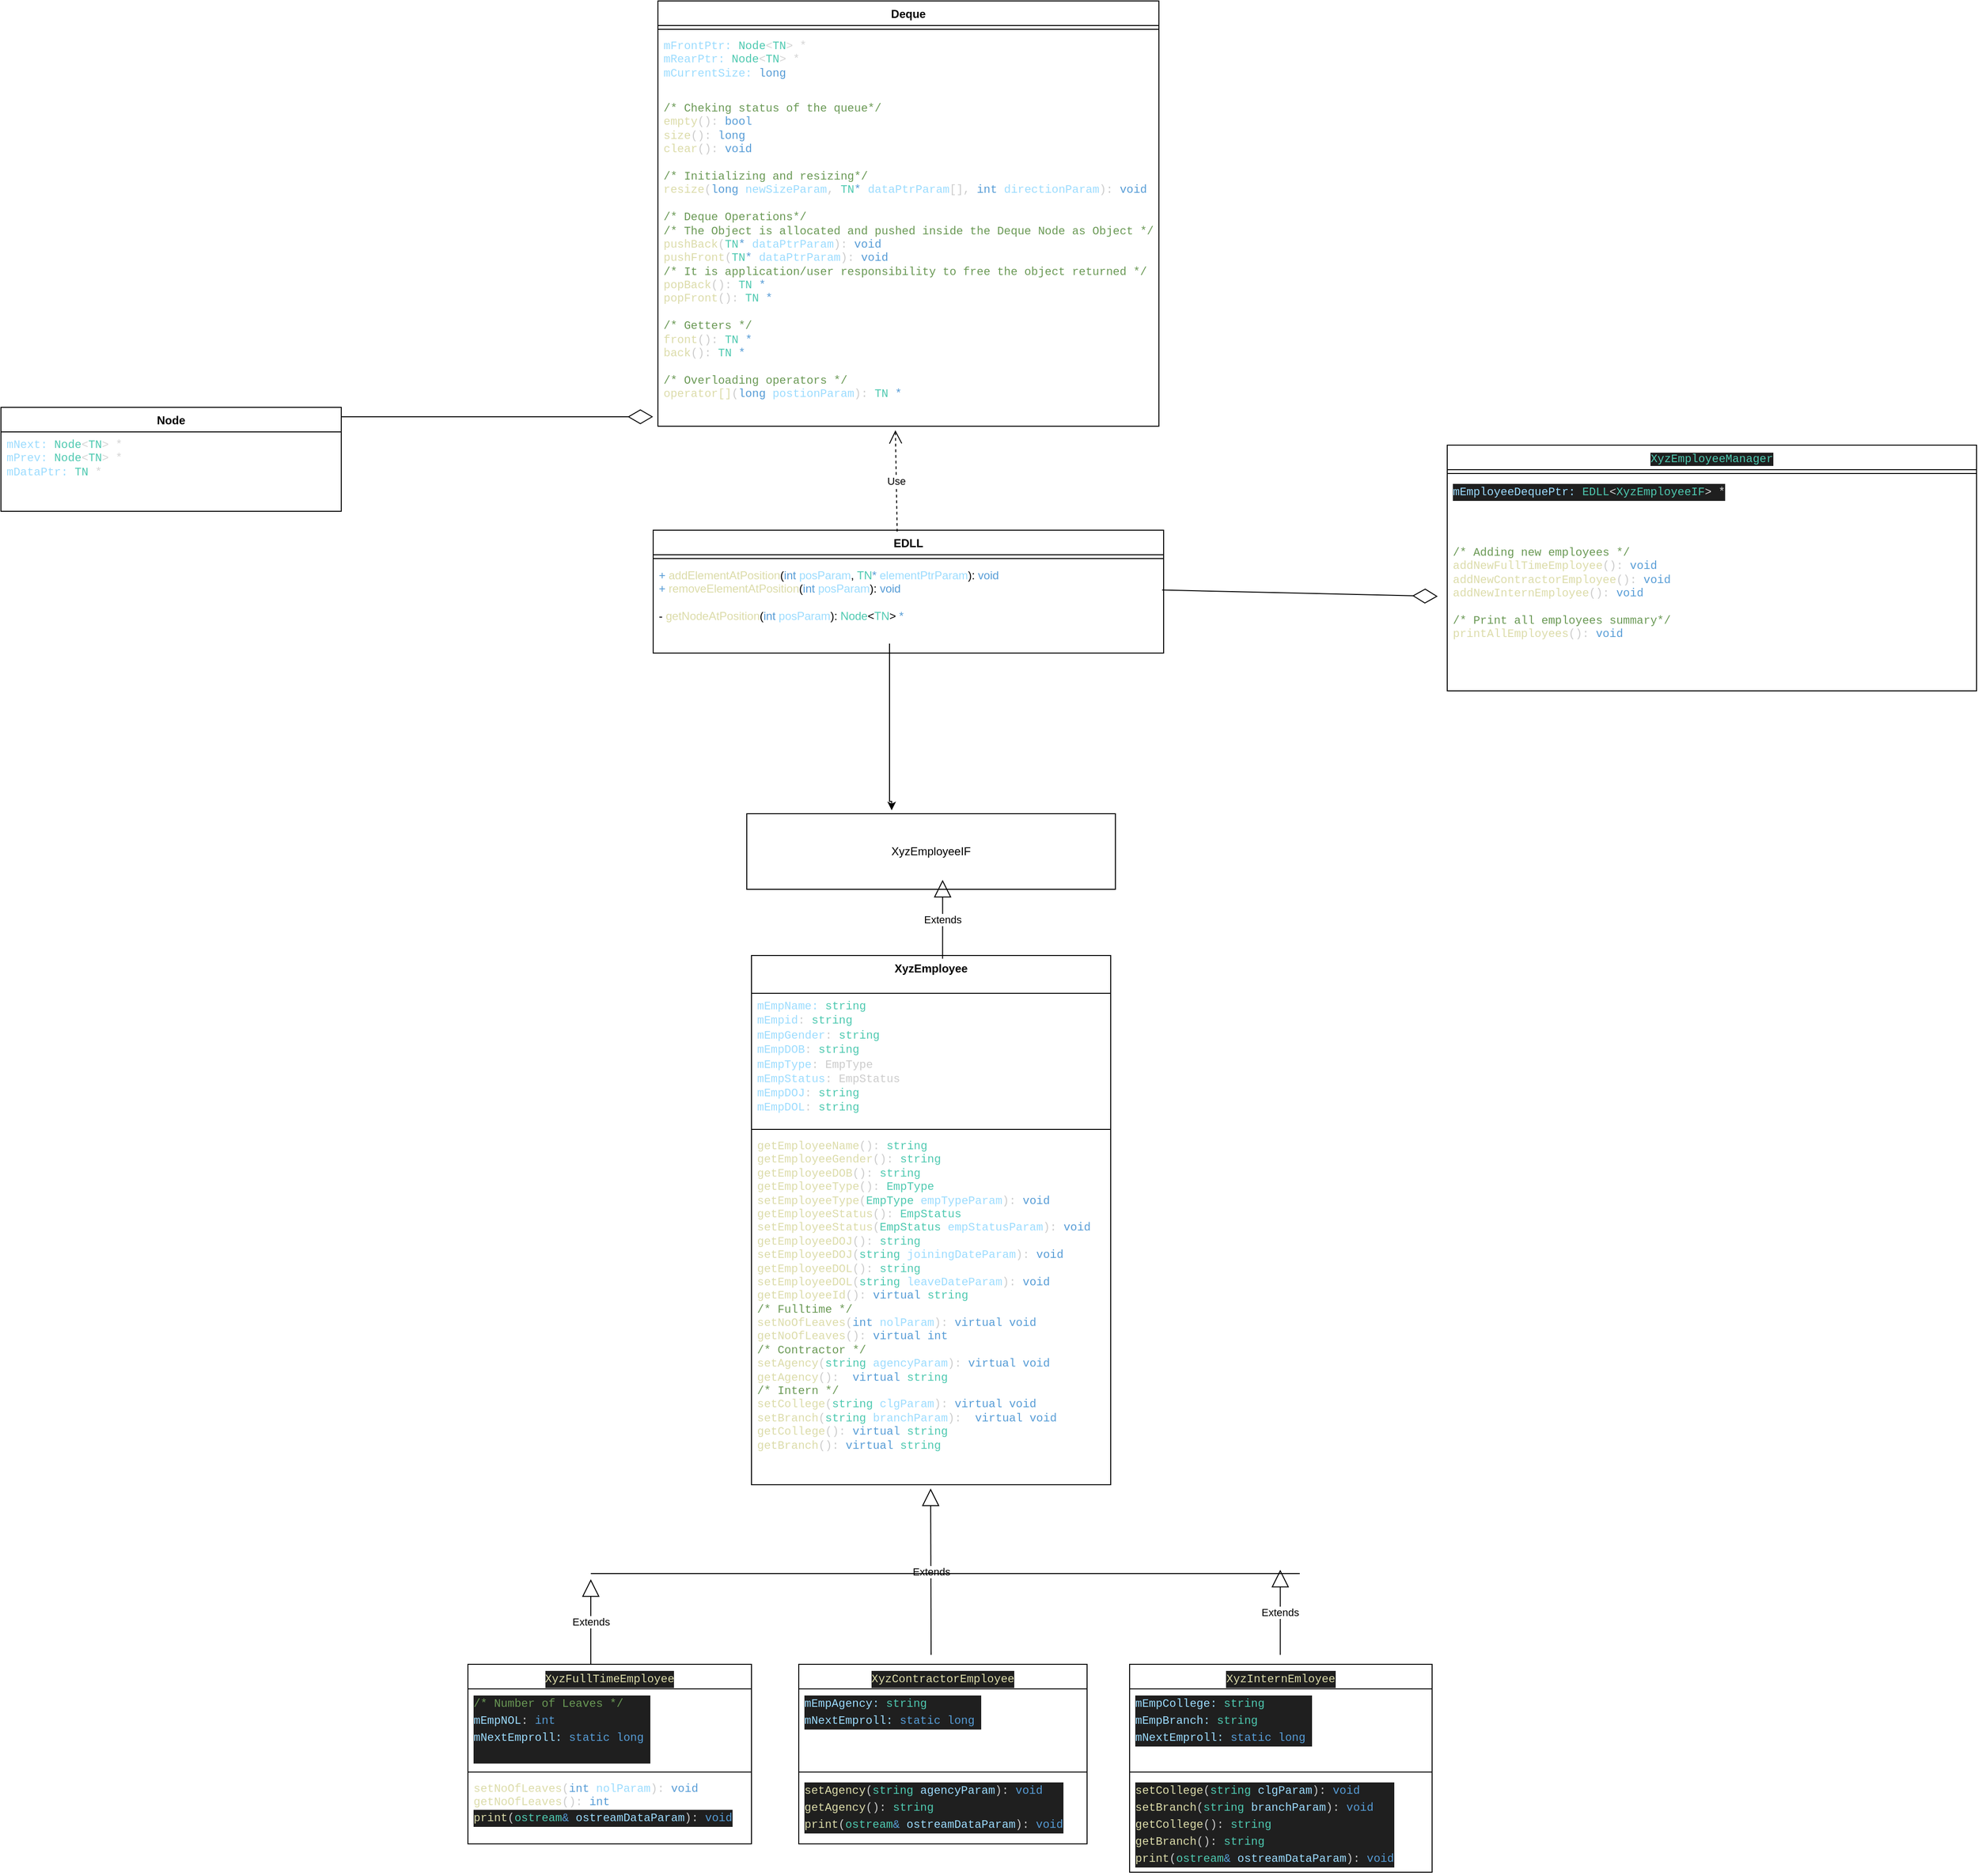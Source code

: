 <mxfile version="25.0.2">
  <diagram id="C5RBs43oDa-KdzZeNtuy" name="Page-1">
    <mxGraphModel dx="3882" dy="2813" grid="1" gridSize="10" guides="1" tooltips="1" connect="1" arrows="1" fold="1" page="1" pageScale="1" pageWidth="827" pageHeight="1169" math="0" shadow="0">
      <root>
        <mxCell id="WIyWlLk6GJQsqaUBKTNV-0" />
        <mxCell id="WIyWlLk6GJQsqaUBKTNV-1" parent="WIyWlLk6GJQsqaUBKTNV-0" />
        <mxCell id="IBJ0tuOsSYh19sOJ16CG-8" value="XyzEmployee" style="swimlane;fontStyle=1;align=center;verticalAlign=top;childLayout=stackLayout;horizontal=1;startSize=40;horizontalStack=0;resizeParent=1;resizeParentMax=0;resizeLast=0;collapsible=1;marginBottom=0;whiteSpace=wrap;html=1;" vertex="1" parent="WIyWlLk6GJQsqaUBKTNV-1">
          <mxGeometry x="-586" y="150" width="380" height="560" as="geometry" />
        </mxCell>
        <mxCell id="IBJ0tuOsSYh19sOJ16CG-9" value="&lt;div style=&quot;color: rgb(204, 204, 204); font-family: Menlo, Monaco, &amp;quot;Courier New&amp;quot;, monospace; white-space: pre;&quot;&gt;&lt;span style=&quot;color: rgb(156, 220, 254);&quot;&gt;mEmpName:&lt;/span&gt;&lt;span style=&quot;color: rgb(78, 201, 176); background-color: initial;&quot;&gt; string&lt;/span&gt;&lt;/div&gt;&lt;span style=&quot;font-family: Menlo, Monaco, &amp;quot;Courier New&amp;quot;, monospace; white-space: pre; background-color: initial; color: rgb(156, 220, 254);&quot;&gt;mEmpid&lt;/span&gt;&lt;span style=&quot;font-family: Menlo, Monaco, &amp;quot;Courier New&amp;quot;, monospace; white-space: pre; background-color: initial;&quot;&gt;&lt;font color=&quot;#cccccc&quot;&gt;:&lt;/font&gt;&lt;/span&gt;&lt;span style=&quot;color: rgb(78, 201, 176); font-family: Menlo, Monaco, &amp;quot;Courier New&amp;quot;, monospace; white-space: pre;&quot;&gt; string&lt;/span&gt;&lt;br&gt;&lt;span style=&quot;font-family: Menlo, Monaco, &amp;quot;Courier New&amp;quot;, monospace; white-space: pre; background-color: initial; color: rgb(156, 220, 254);&quot;&gt;mEmpGender&lt;/span&gt;&lt;span style=&quot;font-family: Menlo, Monaco, &amp;quot;Courier New&amp;quot;, monospace; white-space: pre; background-color: initial;&quot;&gt;&lt;font color=&quot;#cccccc&quot;&gt;:&lt;/font&gt;&lt;/span&gt;&lt;span style=&quot;color: rgb(78, 201, 176); font-family: Menlo, Monaco, &amp;quot;Courier New&amp;quot;, monospace; white-space: pre;&quot;&gt; string&lt;/span&gt;&lt;br&gt;&lt;span style=&quot;font-family: Menlo, Monaco, &amp;quot;Courier New&amp;quot;, monospace; white-space: pre; background-color: initial; color: rgb(156, 220, 254);&quot;&gt;mEmpDOB&lt;/span&gt;&lt;span style=&quot;font-family: Menlo, Monaco, &amp;quot;Courier New&amp;quot;, monospace; white-space: pre; background-color: initial;&quot;&gt;&lt;font color=&quot;#cccccc&quot;&gt;:&lt;/font&gt;&lt;/span&gt;&lt;span style=&quot;color: rgb(78, 201, 176); font-family: Menlo, Monaco, &amp;quot;Courier New&amp;quot;, monospace; white-space: pre;&quot;&gt; string&lt;/span&gt;&lt;br&gt;&lt;span style=&quot;font-family: Menlo, Monaco, &amp;quot;Courier New&amp;quot;, monospace; white-space: pre; background-color: initial; color: rgb(156, 220, 254);&quot;&gt;mEmpType&lt;/span&gt;&lt;span style=&quot;font-family: Menlo, Monaco, &amp;quot;Courier New&amp;quot;, monospace; white-space: pre; background-color: initial;&quot;&gt;&lt;font color=&quot;#cccccc&quot;&gt;: EmpType&lt;/font&gt;&lt;/span&gt;&lt;br&gt;&lt;span style=&quot;font-family: Menlo, Monaco, &amp;quot;Courier New&amp;quot;, monospace; white-space: pre; background-color: initial; color: rgb(156, 220, 254);&quot;&gt;mEmpStatus&lt;/span&gt;&lt;span style=&quot;font-family: Menlo, Monaco, &amp;quot;Courier New&amp;quot;, monospace; white-space: pre; background-color: initial;&quot;&gt;&lt;font color=&quot;#cccccc&quot;&gt;: EmpStatus&lt;/font&gt;&lt;/span&gt;&lt;br&gt;&lt;span style=&quot;font-family: Menlo, Monaco, &amp;quot;Courier New&amp;quot;, monospace; white-space: pre; background-color: initial; color: rgb(156, 220, 254);&quot;&gt;mEmpDOJ&lt;/span&gt;&lt;span style=&quot;font-family: Menlo, Monaco, &amp;quot;Courier New&amp;quot;, monospace; white-space: pre; background-color: initial;&quot;&gt;&lt;font color=&quot;#cccccc&quot;&gt;: &lt;/font&gt;&lt;/span&gt;&lt;span style=&quot;color: rgb(78, 201, 176); font-family: Menlo, Monaco, &amp;quot;Courier New&amp;quot;, monospace; white-space: pre;&quot;&gt;string&lt;/span&gt;&lt;br&gt;&lt;div style=&quot;font-family: Menlo, Monaco, &amp;quot;Courier New&amp;quot;, monospace; white-space: pre;&quot;&gt;&lt;span style=&quot;color: rgb(156, 220, 254);&quot;&gt;mEmpDOL&lt;/span&gt;&lt;font color=&quot;#cccccc&quot;&gt;:&lt;/font&gt;&lt;span style=&quot;color: rgb(106, 153, 85);&quot;&gt; &lt;/span&gt;&lt;span style=&quot;color: rgb(78, 201, 176); background-color: initial;&quot;&gt;string&lt;/span&gt;&lt;/div&gt;&lt;br style=&quot;color: rgb(204, 204, 204); font-family: Menlo, Monaco, &amp;quot;Courier New&amp;quot;, monospace; white-space: pre;&quot;&gt;&lt;div style=&quot;color: rgb(204, 204, 204); font-family: Menlo, Monaco, &amp;quot;Courier New&amp;quot;, monospace; white-space: pre;&quot;&gt;&lt;br&gt;&lt;/div&gt;" style="text;strokeColor=none;fillColor=none;align=left;verticalAlign=top;spacingLeft=4;spacingRight=4;overflow=hidden;rotatable=0;points=[[0,0.5],[1,0.5]];portConstraint=eastwest;whiteSpace=wrap;html=1;" vertex="1" parent="IBJ0tuOsSYh19sOJ16CG-8">
          <mxGeometry y="40" width="380" height="140" as="geometry" />
        </mxCell>
        <mxCell id="IBJ0tuOsSYh19sOJ16CG-10" value="" style="line;strokeWidth=1;fillColor=none;align=left;verticalAlign=middle;spacingTop=-1;spacingLeft=3;spacingRight=3;rotatable=0;labelPosition=right;points=[];portConstraint=eastwest;strokeColor=inherit;" vertex="1" parent="IBJ0tuOsSYh19sOJ16CG-8">
          <mxGeometry y="180" width="380" height="8" as="geometry" />
        </mxCell>
        <mxCell id="IBJ0tuOsSYh19sOJ16CG-11" value="&lt;div style=&quot;forced-color-adjust: none; border-color: rgb(0, 0, 0); color: rgb(204, 204, 204); font-family: Menlo, Monaco, &amp;quot;Courier New&amp;quot;, monospace; font-size: 12px; font-style: normal; font-variant-ligatures: normal; font-variant-caps: normal; font-weight: 400; letter-spacing: normal; orphans: 2; text-align: left; text-indent: 0px; text-transform: none; widows: 2; word-spacing: 0px; -webkit-text-stroke-width: 0px; white-space: pre; text-decoration-thickness: initial; text-decoration-style: initial; text-decoration-color: initial;&quot;&gt;&lt;span style=&quot;forced-color-adjust: none; border-color: rgb(0, 0, 0); color: rgb(220, 220, 170);&quot;&gt;getEmployeeName&lt;/span&gt;(): &lt;span style=&quot;forced-color-adjust: none; border-color: rgb(0, 0, 0); color: rgb(78, 201, 176);&quot;&gt;string&lt;/span&gt;&lt;/div&gt;&lt;div style=&quot;forced-color-adjust: none; border-color: rgb(0, 0, 0); color: rgb(204, 204, 204); font-family: Menlo, Monaco, &amp;quot;Courier New&amp;quot;, monospace; font-size: 12px; font-style: normal; font-variant-ligatures: normal; font-variant-caps: normal; font-weight: 400; letter-spacing: normal; orphans: 2; text-align: left; text-indent: 0px; text-transform: none; widows: 2; word-spacing: 0px; -webkit-text-stroke-width: 0px; white-space: pre; text-decoration-thickness: initial; text-decoration-style: initial; text-decoration-color: initial;&quot;&gt;&lt;span style=&quot;forced-color-adjust: none; border-color: rgb(0, 0, 0); color: rgb(220, 220, 170);&quot;&gt;getEmployeeGender&lt;/span&gt;(): &lt;span style=&quot;forced-color-adjust: none; border-color: rgb(0, 0, 0); color: rgb(78, 201, 176);&quot;&gt;string&lt;/span&gt;&lt;/div&gt;&lt;div style=&quot;forced-color-adjust: none; border-color: rgb(0, 0, 0); color: rgb(204, 204, 204); font-family: Menlo, Monaco, &amp;quot;Courier New&amp;quot;, monospace; font-size: 12px; font-style: normal; font-variant-ligatures: normal; font-variant-caps: normal; font-weight: 400; letter-spacing: normal; orphans: 2; text-align: left; text-indent: 0px; text-transform: none; widows: 2; word-spacing: 0px; -webkit-text-stroke-width: 0px; white-space: pre; text-decoration-thickness: initial; text-decoration-style: initial; text-decoration-color: initial;&quot;&gt;&lt;span style=&quot;forced-color-adjust: none; border-color: rgb(0, 0, 0); color: rgb(220, 220, 170);&quot;&gt;getEmployeeDOB&lt;/span&gt;(): &lt;span style=&quot;forced-color-adjust: none; border-color: rgb(0, 0, 0); color: rgb(78, 201, 176);&quot;&gt;string&lt;/span&gt;&lt;/div&gt;&lt;div style=&quot;forced-color-adjust: none; border-color: rgb(0, 0, 0); color: rgb(204, 204, 204); font-family: Menlo, Monaco, &amp;quot;Courier New&amp;quot;, monospace; font-size: 12px; font-style: normal; font-variant-ligatures: normal; font-variant-caps: normal; font-weight: 400; letter-spacing: normal; orphans: 2; text-align: left; text-indent: 0px; text-transform: none; widows: 2; word-spacing: 0px; -webkit-text-stroke-width: 0px; white-space: pre; text-decoration-thickness: initial; text-decoration-style: initial; text-decoration-color: initial;&quot;&gt;&lt;span style=&quot;forced-color-adjust: none; border-color: rgb(0, 0, 0); color: rgb(220, 220, 170);&quot;&gt;getEmployeeType&lt;/span&gt;(): &lt;span style=&quot;forced-color-adjust: none; border-color: rgb(0, 0, 0); color: rgb(78, 201, 176);&quot;&gt;EmpType&lt;/span&gt;&lt;/div&gt;&lt;div style=&quot;forced-color-adjust: none; border-color: rgb(0, 0, 0); color: rgb(204, 204, 204); font-family: Menlo, Monaco, &amp;quot;Courier New&amp;quot;, monospace; font-size: 12px; font-style: normal; font-variant-ligatures: normal; font-variant-caps: normal; font-weight: 400; letter-spacing: normal; orphans: 2; text-align: left; text-indent: 0px; text-transform: none; widows: 2; word-spacing: 0px; -webkit-text-stroke-width: 0px; white-space: pre; text-decoration-thickness: initial; text-decoration-style: initial; text-decoration-color: initial;&quot;&gt;&lt;span style=&quot;forced-color-adjust: none; border-color: rgb(0, 0, 0); color: rgb(220, 220, 170);&quot;&gt;setEmployeeType&lt;/span&gt;(&lt;span style=&quot;forced-color-adjust: none; border-color: rgb(0, 0, 0); color: rgb(78, 201, 176);&quot;&gt;EmpType&lt;/span&gt; &lt;span style=&quot;forced-color-adjust: none; border-color: rgb(0, 0, 0); color: rgb(156, 220, 254);&quot;&gt;empTypeParam&lt;/span&gt;): &lt;span style=&quot;forced-color-adjust: none; border-color: rgb(0, 0, 0); color: rgb(86, 156, 214);&quot;&gt;void&lt;/span&gt;&lt;/div&gt;&lt;div style=&quot;forced-color-adjust: none; border-color: rgb(0, 0, 0); color: rgb(204, 204, 204); font-family: Menlo, Monaco, &amp;quot;Courier New&amp;quot;, monospace; font-size: 12px; font-style: normal; font-variant-ligatures: normal; font-variant-caps: normal; font-weight: 400; letter-spacing: normal; orphans: 2; text-align: left; text-indent: 0px; text-transform: none; widows: 2; word-spacing: 0px; -webkit-text-stroke-width: 0px; white-space: pre; text-decoration-thickness: initial; text-decoration-style: initial; text-decoration-color: initial;&quot;&gt;&lt;span style=&quot;forced-color-adjust: none; border-color: rgb(0, 0, 0); color: rgb(220, 220, 170);&quot;&gt;getEmployeeStatus&lt;/span&gt;(): &lt;span style=&quot;forced-color-adjust: none; border-color: rgb(0, 0, 0); color: rgb(78, 201, 176);&quot;&gt;EmpStatus&lt;/span&gt;&lt;/div&gt;&lt;div style=&quot;forced-color-adjust: none; border-color: rgb(0, 0, 0); color: rgb(204, 204, 204); font-family: Menlo, Monaco, &amp;quot;Courier New&amp;quot;, monospace; font-size: 12px; font-style: normal; font-variant-ligatures: normal; font-variant-caps: normal; font-weight: 400; letter-spacing: normal; orphans: 2; text-align: left; text-indent: 0px; text-transform: none; widows: 2; word-spacing: 0px; -webkit-text-stroke-width: 0px; white-space: pre; text-decoration-thickness: initial; text-decoration-style: initial; text-decoration-color: initial;&quot;&gt;&lt;span style=&quot;forced-color-adjust: none; border-color: rgb(0, 0, 0); color: rgb(220, 220, 170);&quot;&gt;setEmployeeStatus&lt;/span&gt;(&lt;span style=&quot;forced-color-adjust: none; border-color: rgb(0, 0, 0); color: rgb(78, 201, 176);&quot;&gt;EmpStatus&lt;/span&gt; &lt;span style=&quot;forced-color-adjust: none; border-color: rgb(0, 0, 0); color: rgb(156, 220, 254);&quot;&gt;empStatusParam&lt;/span&gt;):&lt;span style=&quot;forced-color-adjust: none; border-color: rgb(0, 0, 0); color: rgb(86, 156, 214);&quot;&gt; void&lt;/span&gt;&lt;/div&gt;&lt;div style=&quot;forced-color-adjust: none; border-color: rgb(0, 0, 0); color: rgb(204, 204, 204); font-family: Menlo, Monaco, &amp;quot;Courier New&amp;quot;, monospace; font-size: 12px; font-style: normal; font-variant-ligatures: normal; font-variant-caps: normal; font-weight: 400; letter-spacing: normal; orphans: 2; text-align: left; text-indent: 0px; text-transform: none; widows: 2; word-spacing: 0px; -webkit-text-stroke-width: 0px; white-space: pre; text-decoration-thickness: initial; text-decoration-style: initial; text-decoration-color: initial;&quot;&gt;&lt;span style=&quot;forced-color-adjust: none; border-color: rgb(0, 0, 0); color: rgb(220, 220, 170);&quot;&gt;getEmployeeDOJ&lt;/span&gt;():&lt;span style=&quot;color: rgb(78, 201, 176); background-color: initial;&quot;&gt; string&lt;/span&gt;&lt;/div&gt;&lt;div style=&quot;forced-color-adjust: none; border-color: rgb(0, 0, 0); color: rgb(204, 204, 204); font-family: Menlo, Monaco, &amp;quot;Courier New&amp;quot;, monospace; font-size: 12px; font-style: normal; font-variant-ligatures: normal; font-variant-caps: normal; font-weight: 400; letter-spacing: normal; orphans: 2; text-align: left; text-indent: 0px; text-transform: none; widows: 2; word-spacing: 0px; -webkit-text-stroke-width: 0px; white-space: pre; text-decoration-thickness: initial; text-decoration-style: initial; text-decoration-color: initial;&quot;&gt;&lt;span style=&quot;forced-color-adjust: none; border-color: rgb(0, 0, 0); color: rgb(220, 220, 170);&quot;&gt;setEmployeeDOJ&lt;/span&gt;(&lt;span style=&quot;forced-color-adjust: none; border-color: rgb(0, 0, 0); color: rgb(78, 201, 176);&quot;&gt;string&lt;/span&gt; &lt;span style=&quot;forced-color-adjust: none; border-color: rgb(0, 0, 0); color: rgb(156, 220, 254);&quot;&gt;joiningDateParam&lt;/span&gt;): &lt;span style=&quot;color: rgb(86, 156, 214); background-color: initial;&quot;&gt;void&lt;/span&gt;&lt;/div&gt;&lt;div style=&quot;forced-color-adjust: none; border-color: rgb(0, 0, 0); color: rgb(204, 204, 204); font-family: Menlo, Monaco, &amp;quot;Courier New&amp;quot;, monospace; font-size: 12px; font-style: normal; font-variant-ligatures: normal; font-variant-caps: normal; font-weight: 400; letter-spacing: normal; orphans: 2; text-align: left; text-indent: 0px; text-transform: none; widows: 2; word-spacing: 0px; -webkit-text-stroke-width: 0px; white-space: pre; text-decoration-thickness: initial; text-decoration-style: initial; text-decoration-color: initial;&quot;&gt;&lt;span style=&quot;forced-color-adjust: none; border-color: rgb(0, 0, 0); color: rgb(220, 220, 170);&quot;&gt;getEmployeeDOL&lt;/span&gt;(): &lt;span style=&quot;color: rgb(78, 201, 176); background-color: initial;&quot;&gt;string&lt;/span&gt;&lt;/div&gt;&lt;div style=&quot;forced-color-adjust: none; border-color: rgb(0, 0, 0); color: rgb(204, 204, 204); font-family: Menlo, Monaco, &amp;quot;Courier New&amp;quot;, monospace; font-size: 12px; font-style: normal; font-variant-ligatures: normal; font-variant-caps: normal; font-weight: 400; letter-spacing: normal; orphans: 2; text-align: left; text-indent: 0px; text-transform: none; widows: 2; word-spacing: 0px; -webkit-text-stroke-width: 0px; white-space: pre; text-decoration-thickness: initial; text-decoration-style: initial; text-decoration-color: initial;&quot;&gt;&lt;span style=&quot;forced-color-adjust: none; border-color: rgb(0, 0, 0); color: rgb(220, 220, 170);&quot;&gt;setEmployeeDOL&lt;/span&gt;(&lt;span style=&quot;forced-color-adjust: none; border-color: rgb(0, 0, 0); color: rgb(78, 201, 176);&quot;&gt;string&lt;/span&gt; &lt;span style=&quot;forced-color-adjust: none; border-color: rgb(0, 0, 0); color: rgb(156, 220, 254);&quot;&gt;leaveDateParam&lt;/span&gt;): &lt;span style=&quot;color: rgb(86, 156, 214); background-color: initial;&quot;&gt;void&lt;/span&gt;&lt;/div&gt;&lt;div style=&quot;forced-color-adjust: none; border-color: rgb(0, 0, 0); color: rgb(204, 204, 204); font-family: Menlo, Monaco, &amp;quot;Courier New&amp;quot;, monospace; font-size: 12px; font-style: normal; font-variant-ligatures: normal; font-variant-caps: normal; font-weight: 400; letter-spacing: normal; orphans: 2; text-align: left; text-indent: 0px; text-transform: none; widows: 2; word-spacing: 0px; -webkit-text-stroke-width: 0px; white-space: pre; text-decoration-thickness: initial; text-decoration-style: initial; text-decoration-color: initial;&quot;&gt;&lt;span style=&quot;forced-color-adjust: none; border-color: rgb(0, 0, 0); color: rgb(220, 220, 170);&quot;&gt;getEmployeeId&lt;/span&gt;(): &lt;span style=&quot;background-color: initial; color: rgb(86, 156, 214);&quot;&gt;virtual&lt;/span&gt;&lt;span style=&quot;background-color: initial;&quot;&gt; &lt;/span&gt;&lt;span style=&quot;background-color: initial; color: rgb(78, 201, 176);&quot;&gt;string&lt;/span&gt;&lt;/div&gt;&lt;div style=&quot;forced-color-adjust: none; border-color: rgb(0, 0, 0); color: rgb(204, 204, 204); font-family: Menlo, Monaco, &amp;quot;Courier New&amp;quot;, monospace; font-size: 12px; font-style: normal; font-variant-ligatures: normal; font-variant-caps: normal; font-weight: 400; letter-spacing: normal; orphans: 2; text-align: left; text-indent: 0px; text-transform: none; widows: 2; word-spacing: 0px; -webkit-text-stroke-width: 0px; white-space: pre; text-decoration-thickness: initial; text-decoration-style: initial; text-decoration-color: initial;&quot;&gt;&lt;span style=&quot;forced-color-adjust: none; border-color: rgb(0, 0, 0); color: rgb(106, 153, 85);&quot;&gt;/* Fulltime */&lt;/span&gt;&lt;/div&gt;&lt;div style=&quot;forced-color-adjust: none; border-color: rgb(0, 0, 0); color: rgb(204, 204, 204); font-family: Menlo, Monaco, &amp;quot;Courier New&amp;quot;, monospace; font-size: 12px; font-style: normal; font-variant-ligatures: normal; font-variant-caps: normal; font-weight: 400; letter-spacing: normal; orphans: 2; text-align: left; text-indent: 0px; text-transform: none; widows: 2; word-spacing: 0px; -webkit-text-stroke-width: 0px; white-space: pre; text-decoration-thickness: initial; text-decoration-style: initial; text-decoration-color: initial;&quot;&gt;&lt;span style=&quot;forced-color-adjust: none; border-color: rgb(0, 0, 0); color: rgb(220, 220, 170);&quot;&gt;setNoOfLeaves&lt;/span&gt;(&lt;span style=&quot;forced-color-adjust: none; border-color: rgb(0, 0, 0); color: rgb(86, 156, 214);&quot;&gt;int&lt;/span&gt; &lt;span style=&quot;forced-color-adjust: none; border-color: rgb(0, 0, 0); color: rgb(156, 220, 254);&quot;&gt;nolParam&lt;/span&gt;): &lt;span style=&quot;background-color: initial; color: rgb(86, 156, 214);&quot;&gt;virtual&lt;/span&gt;&lt;span style=&quot;background-color: initial;&quot;&gt; &lt;/span&gt;&lt;span style=&quot;background-color: initial; color: rgb(86, 156, 214);&quot;&gt;void&lt;/span&gt;&lt;span style=&quot;background-color: initial;&quot;&gt; &lt;/span&gt;&lt;/div&gt;&lt;div style=&quot;forced-color-adjust: none; border-color: rgb(0, 0, 0); color: rgb(204, 204, 204); font-family: Menlo, Monaco, &amp;quot;Courier New&amp;quot;, monospace; font-size: 12px; font-style: normal; font-variant-ligatures: normal; font-variant-caps: normal; font-weight: 400; letter-spacing: normal; orphans: 2; text-align: left; text-indent: 0px; text-transform: none; widows: 2; word-spacing: 0px; -webkit-text-stroke-width: 0px; white-space: pre; text-decoration-thickness: initial; text-decoration-style: initial; text-decoration-color: initial;&quot;&gt;&lt;span style=&quot;forced-color-adjust: none; border-color: rgb(0, 0, 0); color: rgb(220, 220, 170);&quot;&gt;getNoOfLeaves&lt;/span&gt;(): &lt;span style=&quot;background-color: initial; color: rgb(86, 156, 214);&quot;&gt;virtual&lt;/span&gt;&lt;span style=&quot;background-color: initial;&quot;&gt; &lt;/span&gt;&lt;span style=&quot;background-color: initial; color: rgb(86, 156, 214);&quot;&gt;int&lt;/span&gt;&lt;span style=&quot;background-color: initial;&quot;&gt; &lt;/span&gt;&lt;/div&gt;&lt;div style=&quot;forced-color-adjust: none; border-color: rgb(0, 0, 0); color: rgb(204, 204, 204); font-family: Menlo, Monaco, &amp;quot;Courier New&amp;quot;, monospace; font-size: 12px; font-style: normal; font-variant-ligatures: normal; font-variant-caps: normal; font-weight: 400; letter-spacing: normal; orphans: 2; text-align: left; text-indent: 0px; text-transform: none; widows: 2; word-spacing: 0px; -webkit-text-stroke-width: 0px; white-space: pre; text-decoration-thickness: initial; text-decoration-style: initial; text-decoration-color: initial;&quot;&gt;&lt;span style=&quot;forced-color-adjust: none; border-color: rgb(0, 0, 0); color: rgb(106, 153, 85);&quot;&gt;/* Contractor */&lt;/span&gt;&lt;/div&gt;&lt;div style=&quot;forced-color-adjust: none; border-color: rgb(0, 0, 0); color: rgb(204, 204, 204); font-family: Menlo, Monaco, &amp;quot;Courier New&amp;quot;, monospace; font-size: 12px; font-style: normal; font-variant-ligatures: normal; font-variant-caps: normal; font-weight: 400; letter-spacing: normal; orphans: 2; text-align: left; text-indent: 0px; text-transform: none; widows: 2; word-spacing: 0px; -webkit-text-stroke-width: 0px; white-space: pre; text-decoration-thickness: initial; text-decoration-style: initial; text-decoration-color: initial;&quot;&gt;&lt;span style=&quot;forced-color-adjust: none; border-color: rgb(0, 0, 0); color: rgb(220, 220, 170);&quot;&gt;setAgency&lt;/span&gt;(&lt;span style=&quot;forced-color-adjust: none; border-color: rgb(0, 0, 0); color: rgb(78, 201, 176);&quot;&gt;string&lt;/span&gt; &lt;span style=&quot;forced-color-adjust: none; border-color: rgb(0, 0, 0); color: rgb(156, 220, 254);&quot;&gt;agencyParam&lt;/span&gt;): &lt;span style=&quot;background-color: initial; color: rgb(86, 156, 214);&quot;&gt;virtual&lt;/span&gt;&lt;span style=&quot;background-color: initial;&quot;&gt; &lt;/span&gt;&lt;span style=&quot;background-color: initial; color: rgb(86, 156, 214);&quot;&gt;void&lt;/span&gt;&lt;span style=&quot;background-color: initial;&quot;&gt; &lt;/span&gt;&lt;/div&gt;&lt;div style=&quot;forced-color-adjust: none; border-color: rgb(0, 0, 0); color: rgb(204, 204, 204); font-family: Menlo, Monaco, &amp;quot;Courier New&amp;quot;, monospace; font-size: 12px; font-style: normal; font-variant-ligatures: normal; font-variant-caps: normal; font-weight: 400; letter-spacing: normal; orphans: 2; text-align: left; text-indent: 0px; text-transform: none; widows: 2; word-spacing: 0px; -webkit-text-stroke-width: 0px; white-space: pre; text-decoration-thickness: initial; text-decoration-style: initial; text-decoration-color: initial;&quot;&gt;&lt;span style=&quot;forced-color-adjust: none; border-color: rgb(0, 0, 0); color: rgb(220, 220, 170);&quot;&gt;getAgency&lt;/span&gt;(): &lt;span style=&quot;background-color: initial;&quot;&gt; &lt;/span&gt;&lt;span style=&quot;background-color: initial; color: rgb(86, 156, 214);&quot;&gt;virtual&lt;/span&gt;&lt;span style=&quot;background-color: initial;&quot;&gt; &lt;/span&gt;&lt;span style=&quot;background-color: initial; color: rgb(78, 201, 176);&quot;&gt;string&lt;/span&gt;&lt;span style=&quot;background-color: initial;&quot;&gt; &lt;/span&gt;&lt;/div&gt;&lt;div style=&quot;forced-color-adjust: none; border-color: rgb(0, 0, 0); color: rgb(204, 204, 204); font-family: Menlo, Monaco, &amp;quot;Courier New&amp;quot;, monospace; font-size: 12px; font-style: normal; font-variant-ligatures: normal; font-variant-caps: normal; font-weight: 400; letter-spacing: normal; orphans: 2; text-align: left; text-indent: 0px; text-transform: none; widows: 2; word-spacing: 0px; -webkit-text-stroke-width: 0px; white-space: pre; text-decoration-thickness: initial; text-decoration-style: initial; text-decoration-color: initial;&quot;&gt;&lt;span style=&quot;forced-color-adjust: none; border-color: rgb(0, 0, 0); color: rgb(106, 153, 85);&quot;&gt;/* Intern */&lt;/span&gt;&lt;/div&gt;&lt;div style=&quot;forced-color-adjust: none; border-color: rgb(0, 0, 0); color: rgb(204, 204, 204); font-family: Menlo, Monaco, &amp;quot;Courier New&amp;quot;, monospace; font-size: 12px; font-style: normal; font-variant-ligatures: normal; font-variant-caps: normal; font-weight: 400; letter-spacing: normal; orphans: 2; text-align: left; text-indent: 0px; text-transform: none; widows: 2; word-spacing: 0px; -webkit-text-stroke-width: 0px; white-space: pre; text-decoration-thickness: initial; text-decoration-style: initial; text-decoration-color: initial;&quot;&gt;&lt;span style=&quot;background-color: initial; color: rgb(220, 220, 170);&quot;&gt;setCollege&lt;/span&gt;&lt;span style=&quot;background-color: initial;&quot;&gt;(&lt;/span&gt;&lt;span style=&quot;background-color: initial; color: rgb(78, 201, 176);&quot;&gt;string&lt;/span&gt;&lt;span style=&quot;background-color: initial;&quot;&gt; &lt;/span&gt;&lt;span style=&quot;background-color: initial; color: rgb(156, 220, 254);&quot;&gt;clgParam&lt;/span&gt;&lt;span style=&quot;background-color: initial;&quot;&gt;): &lt;/span&gt;&lt;span style=&quot;background-color: initial; color: rgb(86, 156, 214);&quot;&gt;virtual&lt;/span&gt;&lt;span style=&quot;background-color: initial;&quot;&gt; &lt;/span&gt;&lt;span style=&quot;background-color: initial; color: rgb(86, 156, 214);&quot;&gt;void&lt;/span&gt;&lt;span style=&quot;background-color: initial;&quot;&gt; &lt;/span&gt;&lt;/div&gt;&lt;div style=&quot;forced-color-adjust: none; border-color: rgb(0, 0, 0); color: rgb(204, 204, 204); font-family: Menlo, Monaco, &amp;quot;Courier New&amp;quot;, monospace; font-size: 12px; font-style: normal; font-variant-ligatures: normal; font-variant-caps: normal; font-weight: 400; letter-spacing: normal; orphans: 2; text-align: left; text-indent: 0px; text-transform: none; widows: 2; word-spacing: 0px; -webkit-text-stroke-width: 0px; white-space: pre; text-decoration-thickness: initial; text-decoration-style: initial; text-decoration-color: initial;&quot;&gt;&lt;span style=&quot;forced-color-adjust: none; border-color: rgb(0, 0, 0); color: rgb(220, 220, 170);&quot;&gt;setBranch&lt;/span&gt;(&lt;span style=&quot;forced-color-adjust: none; border-color: rgb(0, 0, 0); color: rgb(78, 201, 176);&quot;&gt;string&lt;/span&gt; &lt;span style=&quot;forced-color-adjust: none; border-color: rgb(0, 0, 0); color: rgb(156, 220, 254);&quot;&gt;branchParam&lt;/span&gt;): &lt;span style=&quot;background-color: initial;&quot;&gt; &lt;/span&gt;&lt;span style=&quot;background-color: initial; color: rgb(86, 156, 214);&quot;&gt;virtual&lt;/span&gt;&lt;span style=&quot;background-color: initial;&quot;&gt; &lt;/span&gt;&lt;span style=&quot;background-color: initial; color: rgb(86, 156, 214);&quot;&gt;void&lt;/span&gt;&lt;span style=&quot;background-color: initial;&quot;&gt; &lt;/span&gt;&lt;/div&gt;&lt;div style=&quot;forced-color-adjust: none; border-color: rgb(0, 0, 0); color: rgb(204, 204, 204); font-family: Menlo, Monaco, &amp;quot;Courier New&amp;quot;, monospace; font-size: 12px; font-style: normal; font-variant-ligatures: normal; font-variant-caps: normal; font-weight: 400; letter-spacing: normal; orphans: 2; text-align: left; text-indent: 0px; text-transform: none; widows: 2; word-spacing: 0px; -webkit-text-stroke-width: 0px; white-space: pre; text-decoration-thickness: initial; text-decoration-style: initial; text-decoration-color: initial;&quot;&gt;&lt;span style=&quot;forced-color-adjust: none; border-color: rgb(0, 0, 0); color: rgb(220, 220, 170);&quot;&gt;getCollege&lt;/span&gt;(): &lt;span style=&quot;background-color: initial; color: rgb(86, 156, 214);&quot;&gt;virtual&lt;/span&gt;&lt;span style=&quot;background-color: initial;&quot;&gt; &lt;/span&gt;&lt;span style=&quot;background-color: initial; color: rgb(78, 201, 176);&quot;&gt;string&lt;/span&gt;&lt;span style=&quot;background-color: initial;&quot;&gt; &lt;/span&gt;&lt;/div&gt;&lt;div style=&quot;forced-color-adjust: none; border-color: rgb(0, 0, 0); color: rgb(204, 204, 204); font-family: Menlo, Monaco, &amp;quot;Courier New&amp;quot;, monospace; font-size: 12px; font-style: normal; font-variant-ligatures: normal; font-variant-caps: normal; font-weight: 400; letter-spacing: normal; orphans: 2; text-align: left; text-indent: 0px; text-transform: none; widows: 2; word-spacing: 0px; -webkit-text-stroke-width: 0px; white-space: pre; text-decoration-thickness: initial; text-decoration-style: initial; text-decoration-color: initial;&quot;&gt;&lt;span style=&quot;forced-color-adjust: none; border-color: rgb(0, 0, 0); color: rgb(220, 220, 170);&quot;&gt;getBranch&lt;/span&gt;(): &lt;span style=&quot;background-color: initial; color: rgb(86, 156, 214);&quot;&gt;virtual&lt;/span&gt;&lt;span style=&quot;background-color: initial;&quot;&gt; &lt;/span&gt;&lt;span style=&quot;background-color: initial; color: rgb(78, 201, 176);&quot;&gt;string&lt;/span&gt;&lt;span style=&quot;background-color: initial;&quot;&gt; &lt;/span&gt;&lt;/div&gt;" style="text;strokeColor=none;fillColor=none;align=left;verticalAlign=top;spacingLeft=4;spacingRight=4;overflow=hidden;rotatable=0;points=[[0,0.5],[1,0.5]];portConstraint=eastwest;whiteSpace=wrap;html=1;" vertex="1" parent="IBJ0tuOsSYh19sOJ16CG-8">
          <mxGeometry y="188" width="380" height="372" as="geometry" />
        </mxCell>
        <mxCell id="IBJ0tuOsSYh19sOJ16CG-13" value="Extends" style="endArrow=block;endSize=16;endFill=0;html=1;rounded=0;" edge="1" parent="WIyWlLk6GJQsqaUBKTNV-1" target="IBJ0tuOsSYh19sOJ16CG-14">
          <mxGeometry width="160" relative="1" as="geometry">
            <mxPoint x="-396" y="890" as="sourcePoint" />
            <mxPoint x="-396.5" y="710" as="targetPoint" />
          </mxGeometry>
        </mxCell>
        <mxCell id="IBJ0tuOsSYh19sOJ16CG-14" value="" style="line;strokeWidth=1;fillColor=none;align=left;verticalAlign=middle;spacingTop=-1;spacingLeft=3;spacingRight=3;rotatable=0;labelPosition=right;points=[];portConstraint=eastwest;strokeColor=inherit;" vertex="1" parent="WIyWlLk6GJQsqaUBKTNV-1">
          <mxGeometry x="-416.5" y="706" width="40" height="8" as="geometry" />
        </mxCell>
        <mxCell id="IBJ0tuOsSYh19sOJ16CG-15" value="" style="line;strokeWidth=1;fillColor=none;align=left;verticalAlign=middle;spacingTop=-1;spacingLeft=3;spacingRight=3;rotatable=0;labelPosition=right;points=[];portConstraint=eastwest;strokeColor=inherit;" vertex="1" parent="WIyWlLk6GJQsqaUBKTNV-1">
          <mxGeometry x="-756" y="800" width="750" height="8" as="geometry" />
        </mxCell>
        <mxCell id="IBJ0tuOsSYh19sOJ16CG-16" value="&lt;div style=&quot;color: rgb(204, 204, 204); background-color: rgb(31, 31, 31); font-family: Menlo, Monaco, &amp;quot;Courier New&amp;quot;, monospace; font-weight: normal; line-height: 18px; white-space: pre;&quot;&gt;&lt;span style=&quot;color: #dcdcaa;&quot;&gt;XyzFullTimeEmployee&lt;/span&gt;&lt;/div&gt;" style="swimlane;fontStyle=1;align=center;verticalAlign=top;childLayout=stackLayout;horizontal=1;startSize=26;horizontalStack=0;resizeParent=1;resizeParentMax=0;resizeLast=0;collapsible=1;marginBottom=0;whiteSpace=wrap;html=1;" vertex="1" parent="WIyWlLk6GJQsqaUBKTNV-1">
          <mxGeometry x="-886" y="900" width="300" height="190" as="geometry" />
        </mxCell>
        <mxCell id="IBJ0tuOsSYh19sOJ16CG-17" value="&lt;div style=&quot;background-color: rgb(31, 31, 31); font-family: Menlo, Monaco, &amp;quot;Courier New&amp;quot;, monospace; line-height: 18px; white-space: pre;&quot;&gt;&lt;div style=&quot;&quot;&gt;&lt;span style=&quot;color: rgb(106, 153, 85);&quot;&gt;/* Number of Leaves */&lt;/span&gt;&lt;span style=&quot;color: rgb(156, 220, 254);&quot;&gt;&lt;br&gt;&lt;/span&gt;&lt;/div&gt;&lt;div style=&quot;&quot;&gt;&lt;span style=&quot;color: rgb(156, 220, 254);&quot;&gt;mEmpNOL&lt;/span&gt;&lt;font color=&quot;#cccccc&quot;&gt;:&lt;/font&gt;&lt;span style=&quot;color: rgb(106, 153, 85);&quot;&gt; &lt;/span&gt;&lt;span style=&quot;color: rgb(86, 156, 214);&quot;&gt;int&lt;/span&gt;&lt;/div&gt;&lt;div style=&quot;color: rgb(204, 204, 204);&quot;&gt;&lt;span style=&quot;color: #9cdcfe;&quot;&gt;mNextEmproll: &lt;/span&gt;&lt;span style=&quot;color: rgb(86, 156, 214);&quot;&gt;static&lt;/span&gt; &lt;span style=&quot;color: rgb(86, 156, 214);&quot;&gt;long&lt;/span&gt; &lt;/div&gt;&lt;div style=&quot;color: rgb(204, 204, 204);&quot;&gt;   &lt;br&gt;&lt;/div&gt;&lt;/div&gt;" style="text;strokeColor=none;fillColor=none;align=left;verticalAlign=top;spacingLeft=4;spacingRight=4;overflow=hidden;rotatable=0;points=[[0,0.5],[1,0.5]];portConstraint=eastwest;whiteSpace=wrap;html=1;" vertex="1" parent="IBJ0tuOsSYh19sOJ16CG-16">
          <mxGeometry y="26" width="300" height="84" as="geometry" />
        </mxCell>
        <mxCell id="IBJ0tuOsSYh19sOJ16CG-18" value="" style="line;strokeWidth=1;fillColor=none;align=left;verticalAlign=middle;spacingTop=-1;spacingLeft=3;spacingRight=3;rotatable=0;labelPosition=right;points=[];portConstraint=eastwest;strokeColor=inherit;" vertex="1" parent="IBJ0tuOsSYh19sOJ16CG-16">
          <mxGeometry y="110" width="300" height="8" as="geometry" />
        </mxCell>
        <mxCell id="IBJ0tuOsSYh19sOJ16CG-19" value="&lt;div style=&quot;font-family: Menlo, Monaco, &amp;quot;Courier New&amp;quot;, monospace; white-space: pre; color: rgb(204, 204, 204);&quot;&gt;&lt;span style=&quot;color: rgb(220, 220, 170);&quot;&gt;setNoOfLeaves&lt;/span&gt;(&lt;span style=&quot;color: rgb(86, 156, 214);&quot;&gt;int&lt;/span&gt; &lt;span style=&quot;color: rgb(156, 220, 254);&quot;&gt;nolParam&lt;/span&gt;):&lt;span style=&quot;color: rgb(86, 156, 214); background-color: initial;&quot;&gt; void&lt;/span&gt;&lt;/div&gt;&lt;div style=&quot;font-family: Menlo, Monaco, &amp;quot;Courier New&amp;quot;, monospace; white-space: pre; color: rgb(204, 204, 204);&quot;&gt;&lt;span style=&quot;color: rgb(220, 220, 170);&quot;&gt;getNoOfLeaves&lt;/span&gt;(): &lt;span style=&quot;color: rgb(86, 156, 214); background-color: initial;&quot;&gt;int&lt;/span&gt;&lt;/div&gt;&lt;div style=&quot;font-family: Menlo, Monaco, &amp;quot;Courier New&amp;quot;, monospace; white-space: pre; color: rgb(204, 204, 204);&quot;&gt;&lt;div style=&quot;background-color: rgb(31, 31, 31); line-height: 18px;&quot;&gt;&lt;span style=&quot;color: #dcdcaa;&quot;&gt;print&lt;/span&gt;(&lt;span style=&quot;color: #4ec9b0;&quot;&gt;ostream&lt;/span&gt;&lt;span style=&quot;color: #569cd6;&quot;&gt;&amp;amp;&lt;/span&gt; &lt;span style=&quot;color: #9cdcfe;&quot;&gt;ostreamDataParam&lt;/span&gt;): &lt;span style=&quot;color: rgb(86, 156, 214);&quot;&gt;void&lt;/span&gt;&lt;/div&gt;&lt;/div&gt;" style="text;strokeColor=none;fillColor=none;align=left;verticalAlign=top;spacingLeft=4;spacingRight=4;overflow=hidden;rotatable=0;points=[[0,0.5],[1,0.5]];portConstraint=eastwest;whiteSpace=wrap;html=1;" vertex="1" parent="IBJ0tuOsSYh19sOJ16CG-16">
          <mxGeometry y="118" width="300" height="72" as="geometry" />
        </mxCell>
        <mxCell id="IBJ0tuOsSYh19sOJ16CG-20" value="&lt;div style=&quot;color: rgb(204, 204, 204); background-color: rgb(31, 31, 31); font-family: Menlo, Monaco, &amp;quot;Courier New&amp;quot;, monospace; font-weight: normal; line-height: 18px; white-space: pre;&quot;&gt;&lt;div style=&quot;line-height: 18px;&quot;&gt;&lt;span style=&quot;color: #dcdcaa;&quot;&gt;XyzContractorEmployee&lt;/span&gt;&lt;/div&gt;&lt;/div&gt;" style="swimlane;fontStyle=1;align=center;verticalAlign=top;childLayout=stackLayout;horizontal=1;startSize=26;horizontalStack=0;resizeParent=1;resizeParentMax=0;resizeLast=0;collapsible=1;marginBottom=0;whiteSpace=wrap;html=1;" vertex="1" parent="WIyWlLk6GJQsqaUBKTNV-1">
          <mxGeometry x="-536" y="900" width="305" height="190" as="geometry" />
        </mxCell>
        <mxCell id="IBJ0tuOsSYh19sOJ16CG-21" value="&lt;div style=&quot;background-color: rgb(31, 31, 31); font-family: Menlo, Monaco, &amp;quot;Courier New&amp;quot;, monospace; line-height: 18px; white-space: pre;&quot;&gt;&lt;div style=&quot;&quot;&gt;&lt;div style=&quot;color: rgb(204, 204, 204); line-height: 18px;&quot;&gt;&lt;div&gt;&lt;span style=&quot;color: #9cdcfe;&quot;&gt;mEmpAgency: &lt;/span&gt;&lt;span style=&quot;color: rgb(78, 201, 176);&quot;&gt;string&lt;/span&gt;&lt;/div&gt;&lt;div&gt;&lt;span style=&quot;color: #9cdcfe;&quot;&gt;mNextEmproll: &lt;/span&gt;&lt;span style=&quot;color: rgb(86, 156, 214);&quot;&gt;static&lt;/span&gt; &lt;span style=&quot;color: rgb(86, 156, 214);&quot;&gt;long&lt;/span&gt; &lt;/div&gt;&lt;/div&gt;&lt;/div&gt;&lt;/div&gt;" style="text;strokeColor=none;fillColor=none;align=left;verticalAlign=top;spacingLeft=4;spacingRight=4;overflow=hidden;rotatable=0;points=[[0,0.5],[1,0.5]];portConstraint=eastwest;whiteSpace=wrap;html=1;" vertex="1" parent="IBJ0tuOsSYh19sOJ16CG-20">
          <mxGeometry y="26" width="305" height="84" as="geometry" />
        </mxCell>
        <mxCell id="IBJ0tuOsSYh19sOJ16CG-22" value="" style="line;strokeWidth=1;fillColor=none;align=left;verticalAlign=middle;spacingTop=-1;spacingLeft=3;spacingRight=3;rotatable=0;labelPosition=right;points=[];portConstraint=eastwest;strokeColor=inherit;" vertex="1" parent="IBJ0tuOsSYh19sOJ16CG-20">
          <mxGeometry y="110" width="305" height="8" as="geometry" />
        </mxCell>
        <mxCell id="IBJ0tuOsSYh19sOJ16CG-23" value="&lt;div style=&quot;font-family: Menlo, Monaco, &amp;quot;Courier New&amp;quot;, monospace; white-space: pre; color: rgb(204, 204, 204);&quot;&gt;&lt;div style=&quot;background-color: rgb(31, 31, 31); line-height: 18px;&quot;&gt;&lt;div&gt;&lt;span style=&quot;color: #dcdcaa;&quot;&gt;setAgency&lt;/span&gt;(&lt;span style=&quot;color: #4ec9b0;&quot;&gt;string&lt;/span&gt; &lt;span style=&quot;color: #9cdcfe;&quot;&gt;agencyParam&lt;/span&gt;): &lt;span style=&quot;color: rgb(86, 156, 214);&quot;&gt;void&lt;/span&gt;&lt;/div&gt;&lt;div&gt;&lt;span style=&quot;color: #dcdcaa;&quot;&gt;getAgency&lt;/span&gt;(): &lt;span style=&quot;color: rgb(78, 201, 176);&quot;&gt;string&lt;/span&gt;&lt;/div&gt;&lt;/div&gt;&lt;/div&gt;&lt;div style=&quot;font-family: Menlo, Monaco, &amp;quot;Courier New&amp;quot;, monospace; white-space: pre; color: rgb(204, 204, 204);&quot;&gt;&lt;div style=&quot;background-color: rgb(31, 31, 31); line-height: 18px;&quot;&gt;&lt;span style=&quot;color: #dcdcaa;&quot;&gt;print&lt;/span&gt;(&lt;span style=&quot;color: #4ec9b0;&quot;&gt;ostream&lt;/span&gt;&lt;span style=&quot;color: #569cd6;&quot;&gt;&amp;amp;&lt;/span&gt; &lt;span style=&quot;color: #9cdcfe;&quot;&gt;ostreamDataParam&lt;/span&gt;): &lt;span style=&quot;color: rgb(86, 156, 214);&quot;&gt;void&lt;/span&gt;&lt;/div&gt;&lt;/div&gt;" style="text;strokeColor=none;fillColor=none;align=left;verticalAlign=top;spacingLeft=4;spacingRight=4;overflow=hidden;rotatable=0;points=[[0,0.5],[1,0.5]];portConstraint=eastwest;whiteSpace=wrap;html=1;" vertex="1" parent="IBJ0tuOsSYh19sOJ16CG-20">
          <mxGeometry y="118" width="305" height="72" as="geometry" />
        </mxCell>
        <mxCell id="IBJ0tuOsSYh19sOJ16CG-26" value="&lt;div style=&quot;color: rgb(204, 204, 204); background-color: rgb(31, 31, 31); font-family: Menlo, Monaco, &amp;quot;Courier New&amp;quot;, monospace; font-weight: normal; line-height: 18px; white-space: pre;&quot;&gt;&lt;div style=&quot;line-height: 18px;&quot;&gt;&lt;div style=&quot;line-height: 18px;&quot;&gt;&lt;span style=&quot;color: #dcdcaa;&quot;&gt;XyzInternEmloyee&lt;/span&gt;&lt;/div&gt;&lt;/div&gt;&lt;/div&gt;" style="swimlane;fontStyle=1;align=center;verticalAlign=top;childLayout=stackLayout;horizontal=1;startSize=26;horizontalStack=0;resizeParent=1;resizeParentMax=0;resizeLast=0;collapsible=1;marginBottom=0;whiteSpace=wrap;html=1;" vertex="1" parent="WIyWlLk6GJQsqaUBKTNV-1">
          <mxGeometry x="-186" y="900" width="320" height="220" as="geometry" />
        </mxCell>
        <mxCell id="IBJ0tuOsSYh19sOJ16CG-27" value="&lt;div style=&quot;background-color: rgb(31, 31, 31); font-family: Menlo, Monaco, &amp;quot;Courier New&amp;quot;, monospace; line-height: 18px; white-space: pre;&quot;&gt;&lt;div style=&quot;&quot;&gt;&lt;div style=&quot;color: rgb(204, 204, 204); line-height: 18px;&quot;&gt;&lt;div&gt;&lt;div style=&quot;line-height: 18px;&quot;&gt;&lt;div&gt;&lt;span style=&quot;color: #9cdcfe;&quot;&gt;mEmpCollege: &lt;/span&gt;&lt;span style=&quot;color: rgb(78, 201, 176);&quot;&gt;string&lt;/span&gt;&lt;/div&gt;&lt;div&gt;&lt;span style=&quot;color: #9cdcfe;&quot;&gt;mEmpBranch: &lt;/span&gt;&lt;span style=&quot;color: rgb(78, 201, 176);&quot;&gt;string&lt;/span&gt;&lt;/div&gt;&lt;/div&gt;&lt;/div&gt;&lt;div&gt;&lt;span style=&quot;color: #9cdcfe;&quot;&gt;mNextEmproll: &lt;/span&gt;&lt;span style=&quot;color: rgb(86, 156, 214);&quot;&gt;static&lt;/span&gt; &lt;span style=&quot;color: rgb(86, 156, 214);&quot;&gt;long&lt;/span&gt; &lt;/div&gt;&lt;/div&gt;&lt;/div&gt;&lt;/div&gt;" style="text;strokeColor=none;fillColor=none;align=left;verticalAlign=top;spacingLeft=4;spacingRight=4;overflow=hidden;rotatable=0;points=[[0,0.5],[1,0.5]];portConstraint=eastwest;whiteSpace=wrap;html=1;" vertex="1" parent="IBJ0tuOsSYh19sOJ16CG-26">
          <mxGeometry y="26" width="320" height="84" as="geometry" />
        </mxCell>
        <mxCell id="IBJ0tuOsSYh19sOJ16CG-28" value="" style="line;strokeWidth=1;fillColor=none;align=left;verticalAlign=middle;spacingTop=-1;spacingLeft=3;spacingRight=3;rotatable=0;labelPosition=right;points=[];portConstraint=eastwest;strokeColor=inherit;" vertex="1" parent="IBJ0tuOsSYh19sOJ16CG-26">
          <mxGeometry y="110" width="320" height="8" as="geometry" />
        </mxCell>
        <mxCell id="IBJ0tuOsSYh19sOJ16CG-29" value="&lt;div style=&quot;font-family: Menlo, Monaco, &amp;quot;Courier New&amp;quot;, monospace; white-space: pre; color: rgb(204, 204, 204);&quot;&gt;&lt;div style=&quot;background-color: rgb(31, 31, 31); line-height: 18px;&quot;&gt;&lt;div style=&quot;line-height: 18px;&quot;&gt;&lt;div&gt;&lt;span style=&quot;color: #dcdcaa;&quot;&gt;setCollege&lt;/span&gt;(&lt;span style=&quot;color: #4ec9b0;&quot;&gt;string&lt;/span&gt; &lt;span style=&quot;color: #9cdcfe;&quot;&gt;clgParam&lt;/span&gt;): &lt;span style=&quot;color: rgb(86, 156, 214);&quot;&gt;void&lt;/span&gt;&lt;/div&gt;&lt;div&gt;&lt;span style=&quot;color: #dcdcaa;&quot;&gt;setBranch&lt;/span&gt;(&lt;span style=&quot;color: #4ec9b0;&quot;&gt;string&lt;/span&gt; &lt;span style=&quot;color: #9cdcfe;&quot;&gt;branchParam&lt;/span&gt;): &lt;span style=&quot;color: rgb(86, 156, 214);&quot;&gt;void&lt;/span&gt;&lt;/div&gt;&lt;div&gt;&lt;span style=&quot;color: #dcdcaa;&quot;&gt;getCollege&lt;/span&gt;(): &lt;span style=&quot;color: rgb(78, 201, 176);&quot;&gt;string&lt;/span&gt;&lt;/div&gt;&lt;div&gt;&lt;span style=&quot;color: #dcdcaa;&quot;&gt;getBranch&lt;/span&gt;(): &lt;span style=&quot;color: rgb(78, 201, 176);&quot;&gt;string&lt;/span&gt;&lt;/div&gt;&lt;/div&gt;&lt;/div&gt;&lt;/div&gt;&lt;div style=&quot;font-family: Menlo, Monaco, &amp;quot;Courier New&amp;quot;, monospace; white-space: pre; color: rgb(204, 204, 204);&quot;&gt;&lt;div style=&quot;background-color: rgb(31, 31, 31); line-height: 18px;&quot;&gt;&lt;span style=&quot;color: #dcdcaa;&quot;&gt;print&lt;/span&gt;(&lt;span style=&quot;color: #4ec9b0;&quot;&gt;ostream&lt;/span&gt;&lt;span style=&quot;color: #569cd6;&quot;&gt;&amp;amp;&lt;/span&gt; &lt;span style=&quot;color: #9cdcfe;&quot;&gt;ostreamDataParam&lt;/span&gt;): &lt;span style=&quot;color: rgb(86, 156, 214);&quot;&gt;void&lt;/span&gt;&lt;/div&gt;&lt;/div&gt;" style="text;strokeColor=none;fillColor=none;align=left;verticalAlign=top;spacingLeft=4;spacingRight=4;overflow=hidden;rotatable=0;points=[[0,0.5],[1,0.5]];portConstraint=eastwest;whiteSpace=wrap;html=1;" vertex="1" parent="IBJ0tuOsSYh19sOJ16CG-26">
          <mxGeometry y="118" width="320" height="102" as="geometry" />
        </mxCell>
        <mxCell id="IBJ0tuOsSYh19sOJ16CG-37" value="XyzEmployeeIF" style="html=1;whiteSpace=wrap;" vertex="1" parent="WIyWlLk6GJQsqaUBKTNV-1">
          <mxGeometry x="-591" width="390" height="80" as="geometry" />
        </mxCell>
        <mxCell id="IBJ0tuOsSYh19sOJ16CG-43" value="Extends" style="endArrow=block;endSize=16;endFill=0;html=1;rounded=0;" edge="1" parent="WIyWlLk6GJQsqaUBKTNV-1">
          <mxGeometry width="160" relative="1" as="geometry">
            <mxPoint x="-756" y="900" as="sourcePoint" />
            <mxPoint x="-756" y="810" as="targetPoint" />
          </mxGeometry>
        </mxCell>
        <mxCell id="IBJ0tuOsSYh19sOJ16CG-45" value="Extends" style="endArrow=block;endSize=16;endFill=0;html=1;rounded=0;" edge="1" parent="WIyWlLk6GJQsqaUBKTNV-1">
          <mxGeometry width="160" relative="1" as="geometry">
            <mxPoint x="-26.63" y="890" as="sourcePoint" />
            <mxPoint x="-26.63" y="800" as="targetPoint" />
          </mxGeometry>
        </mxCell>
        <mxCell id="IBJ0tuOsSYh19sOJ16CG-46" value="Extends" style="endArrow=block;endSize=16;endFill=0;html=1;rounded=0;exitX=0.532;exitY=0.006;exitDx=0;exitDy=0;exitPerimeter=0;" edge="1" parent="WIyWlLk6GJQsqaUBKTNV-1" source="IBJ0tuOsSYh19sOJ16CG-8">
          <mxGeometry width="160" relative="1" as="geometry">
            <mxPoint x="-386" y="150" as="sourcePoint" />
            <mxPoint x="-383.81" y="70" as="targetPoint" />
            <Array as="points">
              <mxPoint x="-383.81" y="110" />
            </Array>
          </mxGeometry>
        </mxCell>
        <mxCell id="IBJ0tuOsSYh19sOJ16CG-47" value="Deque" style="swimlane;fontStyle=1;align=center;verticalAlign=top;childLayout=stackLayout;horizontal=1;startSize=26;horizontalStack=0;resizeParent=1;resizeParentMax=0;resizeLast=0;collapsible=1;marginBottom=0;whiteSpace=wrap;html=1;" vertex="1" parent="WIyWlLk6GJQsqaUBKTNV-1">
          <mxGeometry x="-685" y="-860" width="530" height="450" as="geometry" />
        </mxCell>
        <mxCell id="IBJ0tuOsSYh19sOJ16CG-49" value="" style="line;strokeWidth=1;fillColor=none;align=left;verticalAlign=middle;spacingTop=-1;spacingLeft=3;spacingRight=3;rotatable=0;labelPosition=right;points=[];portConstraint=eastwest;strokeColor=inherit;" vertex="1" parent="IBJ0tuOsSYh19sOJ16CG-47">
          <mxGeometry y="26" width="530" height="8" as="geometry" />
        </mxCell>
        <mxCell id="IBJ0tuOsSYh19sOJ16CG-48" value="&lt;div style=&quot;forced-color-adjust: none; border-color: rgb(0, 0, 0); color: rgb(204, 204, 204); font-family: Menlo, Monaco, &amp;quot;Courier New&amp;quot;, monospace; font-size: 12px; font-style: normal; font-variant-ligatures: normal; font-variant-caps: normal; font-weight: 400; letter-spacing: normal; orphans: 2; text-align: left; text-indent: 0px; text-transform: none; widows: 2; word-spacing: 0px; -webkit-text-stroke-width: 0px; white-space: pre; text-decoration-thickness: initial; text-decoration-style: initial; text-decoration-color: initial;&quot;&gt;&lt;span style=&quot;forced-color-adjust: none; border-color: rgb(0, 0, 0); color: rgb(156, 220, 254);&quot;&gt;mFrontPtr: &lt;/span&gt;&lt;span style=&quot;background-color: initial; color: rgb(78, 201, 176);&quot;&gt;Node&lt;/span&gt;&lt;span style=&quot;background-color: initial; color: rgb(212, 212, 212);&quot;&gt;&amp;lt;&lt;/span&gt;&lt;span style=&quot;background-color: initial; color: rgb(78, 201, 176);&quot;&gt;TN&lt;/span&gt;&lt;span style=&quot;background-color: initial; color: rgb(212, 212, 212);&quot;&gt;&amp;gt; *&lt;/span&gt;&lt;/div&gt;&lt;div style=&quot;forced-color-adjust: none; border-color: rgb(0, 0, 0); color: rgb(204, 204, 204); font-family: Menlo, Monaco, &amp;quot;Courier New&amp;quot;, monospace; font-size: 12px; font-style: normal; font-variant-ligatures: normal; font-variant-caps: normal; font-weight: 400; letter-spacing: normal; orphans: 2; text-align: left; text-indent: 0px; text-transform: none; widows: 2; word-spacing: 0px; -webkit-text-stroke-width: 0px; white-space: pre; text-decoration-thickness: initial; text-decoration-style: initial; text-decoration-color: initial;&quot;&gt;&lt;span style=&quot;forced-color-adjust: none; border-color: rgb(0, 0, 0); color: rgb(156, 220, 254);&quot;&gt;mRearPtr: &lt;/span&gt;&lt;span style=&quot;background-color: initial; color: rgb(78, 201, 176);&quot;&gt;Node&lt;/span&gt;&lt;span style=&quot;background-color: initial; color: rgb(212, 212, 212);&quot;&gt;&amp;lt;&lt;/span&gt;&lt;span style=&quot;background-color: initial; color: rgb(78, 201, 176);&quot;&gt;TN&lt;/span&gt;&lt;span style=&quot;background-color: initial; color: rgb(212, 212, 212);&quot;&gt;&amp;gt; *&lt;/span&gt;&lt;span style=&quot;background-color: initial;&quot;&gt; &lt;/span&gt;&lt;/div&gt;&lt;div style=&quot;forced-color-adjust: none; border-color: rgb(0, 0, 0); color: rgb(204, 204, 204); font-family: Menlo, Monaco, &amp;quot;Courier New&amp;quot;, monospace; font-size: 12px; font-style: normal; font-variant-ligatures: normal; font-variant-caps: normal; font-weight: 400; letter-spacing: normal; orphans: 2; text-align: left; text-indent: 0px; text-transform: none; widows: 2; word-spacing: 0px; -webkit-text-stroke-width: 0px; white-space: pre; text-decoration-thickness: initial; text-decoration-style: initial; text-decoration-color: initial;&quot;&gt;&lt;span style=&quot;forced-color-adjust: none; border-color: rgb(0, 0, 0); color: rgb(156, 220, 254);&quot;&gt;mCurrentSize: &lt;/span&gt;&lt;span style=&quot;color: rgb(86, 156, 214); background-color: initial;&quot;&gt;long&lt;/span&gt;&lt;/div&gt;" style="text;strokeColor=none;fillColor=none;align=left;verticalAlign=top;spacingLeft=4;spacingRight=4;overflow=hidden;rotatable=0;points=[[0,0.5],[1,0.5]];portConstraint=eastwest;whiteSpace=wrap;html=1;" vertex="1" parent="IBJ0tuOsSYh19sOJ16CG-47">
          <mxGeometry y="34" width="530" height="66" as="geometry" />
        </mxCell>
        <mxCell id="IBJ0tuOsSYh19sOJ16CG-50" value="&lt;div style=&quot;color: rgb(204, 204, 204); font-family: Menlo, Monaco, &amp;quot;Courier New&amp;quot;, monospace; white-space: pre;&quot;&gt;&lt;span style=&quot;color: rgb(106, 153, 85);&quot;&gt;/* Cheking status of the queue*/&lt;/span&gt;&lt;/div&gt;&lt;div style=&quot;color: rgb(204, 204, 204); font-family: Menlo, Monaco, &amp;quot;Courier New&amp;quot;, monospace; white-space: pre;&quot;&gt;&lt;span style=&quot;color: rgb(220, 220, 170);&quot;&gt;empty&lt;/span&gt;():&lt;span style=&quot;color: rgb(86, 156, 214); background-color: initial;&quot;&gt; bool&lt;/span&gt;&lt;/div&gt;&lt;div style=&quot;color: rgb(204, 204, 204); font-family: Menlo, Monaco, &amp;quot;Courier New&amp;quot;, monospace; white-space: pre;&quot;&gt;&lt;span style=&quot;color: rgb(220, 220, 170);&quot;&gt;size&lt;/span&gt;(): &lt;span style=&quot;color: rgb(86, 156, 214); background-color: initial;&quot;&gt;long&lt;/span&gt;&lt;/div&gt;&lt;div style=&quot;color: rgb(204, 204, 204); font-family: Menlo, Monaco, &amp;quot;Courier New&amp;quot;, monospace; white-space: pre;&quot;&gt;&lt;span style=&quot;color: rgb(220, 220, 170);&quot;&gt;clear&lt;/span&gt;(): &lt;span style=&quot;color: rgb(86, 156, 214); background-color: initial;&quot;&gt;void&lt;/span&gt;&lt;/div&gt;&lt;div style=&quot;color: rgb(204, 204, 204); font-family: Menlo, Monaco, &amp;quot;Courier New&amp;quot;, monospace; white-space: pre;&quot;&gt;    &lt;/div&gt;&lt;div style=&quot;color: rgb(204, 204, 204); font-family: Menlo, Monaco, &amp;quot;Courier New&amp;quot;, monospace; white-space: pre;&quot;&gt;&lt;span style=&quot;color: rgb(106, 153, 85);&quot;&gt;/* Initializing and resizing*/&lt;/span&gt;&lt;/div&gt;&lt;div style=&quot;color: rgb(204, 204, 204); font-family: Menlo, Monaco, &amp;quot;Courier New&amp;quot;, monospace; white-space: pre;&quot;&gt;&lt;span style=&quot;color: rgb(220, 220, 170);&quot;&gt;resize&lt;/span&gt;(&lt;span style=&quot;color: rgb(86, 156, 214);&quot;&gt;long&lt;/span&gt; &lt;span style=&quot;color: rgb(156, 220, 254);&quot;&gt;newSizeParam&lt;/span&gt;, &lt;span style=&quot;color: rgb(78, 201, 176);&quot;&gt;TN&lt;/span&gt;&lt;span style=&quot;color: rgb(86, 156, 214);&quot;&gt;*&lt;/span&gt; &lt;span style=&quot;color: rgb(156, 220, 254);&quot;&gt;dataPtrParam&lt;/span&gt;[], &lt;span style=&quot;color: rgb(86, 156, 214);&quot;&gt;int&lt;/span&gt; &lt;span style=&quot;color: rgb(156, 220, 254);&quot;&gt;directionParam&lt;/span&gt;): &lt;span style=&quot;color: rgb(86, 156, 214); background-color: initial;&quot;&gt;void&lt;/span&gt;&lt;/div&gt;&lt;br style=&quot;color: rgb(204, 204, 204); font-family: Menlo, Monaco, &amp;quot;Courier New&amp;quot;, monospace; white-space: pre;&quot;&gt;&lt;div style=&quot;color: rgb(204, 204, 204); font-family: Menlo, Monaco, &amp;quot;Courier New&amp;quot;, monospace; white-space: pre;&quot;&gt;&lt;span style=&quot;color: rgb(106, 153, 85);&quot;&gt;/* Deque Operations*/&lt;/span&gt;&lt;/div&gt;&lt;div style=&quot;color: rgb(204, 204, 204); font-family: Menlo, Monaco, &amp;quot;Courier New&amp;quot;, monospace; white-space: pre;&quot;&gt;&lt;span style=&quot;color: rgb(106, 153, 85);&quot;&gt;/* The Object is allocated and pushed inside the Deque Node as Object */&lt;/span&gt;&lt;/div&gt;&lt;div style=&quot;color: rgb(204, 204, 204); font-family: Menlo, Monaco, &amp;quot;Courier New&amp;quot;, monospace; white-space: pre;&quot;&gt;&lt;span style=&quot;color: rgb(220, 220, 170);&quot;&gt;pushBack&lt;/span&gt;(&lt;span style=&quot;color: rgb(78, 201, 176);&quot;&gt;TN&lt;/span&gt;&lt;span style=&quot;color: rgb(86, 156, 214);&quot;&gt;*&lt;/span&gt; &lt;span style=&quot;color: rgb(156, 220, 254);&quot;&gt;dataPtrParam&lt;/span&gt;): &lt;span style=&quot;color: rgb(86, 156, 214); background-color: initial;&quot;&gt;void&lt;/span&gt;&lt;/div&gt;&lt;div style=&quot;color: rgb(204, 204, 204); font-family: Menlo, Monaco, &amp;quot;Courier New&amp;quot;, monospace; white-space: pre;&quot;&gt;&lt;span style=&quot;color: rgb(220, 220, 170);&quot;&gt;pushFront&lt;/span&gt;(&lt;span style=&quot;color: rgb(78, 201, 176);&quot;&gt;TN&lt;/span&gt;&lt;span style=&quot;color: rgb(86, 156, 214);&quot;&gt;*&lt;/span&gt; &lt;span style=&quot;color: rgb(156, 220, 254);&quot;&gt;dataPtrParam&lt;/span&gt;): &lt;span style=&quot;color: rgb(86, 156, 214); background-color: initial;&quot;&gt;void&lt;/span&gt;&lt;/div&gt;&lt;div style=&quot;color: rgb(204, 204, 204); font-family: Menlo, Monaco, &amp;quot;Courier New&amp;quot;, monospace; white-space: pre;&quot;&gt;&lt;span style=&quot;color: rgb(106, 153, 85);&quot;&gt;/* It is application/user responsibility to free the object returned */&lt;/span&gt;&lt;/div&gt;&lt;div style=&quot;color: rgb(204, 204, 204); font-family: Menlo, Monaco, &amp;quot;Courier New&amp;quot;, monospace; white-space: pre;&quot;&gt;&lt;span style=&quot;color: rgb(220, 220, 170);&quot;&gt;popBack&lt;/span&gt;(): &lt;span style=&quot;background-color: initial; color: rgb(78, 201, 176);&quot;&gt;TN &lt;/span&gt;&lt;span style=&quot;background-color: initial; color: rgb(86, 156, 214);&quot;&gt;*&lt;/span&gt;&lt;/div&gt;&lt;div style=&quot;font-family: Menlo, Monaco, &amp;quot;Courier New&amp;quot;, monospace; white-space: pre;&quot;&gt;&lt;span style=&quot;color: rgb(220, 220, 170);&quot;&gt;popFront&lt;/span&gt;&lt;font color=&quot;#cccccc&quot;&gt;(): &lt;/font&gt;&lt;span style=&quot;color: rgb(78, 201, 176); background-color: initial;&quot;&gt;TN&lt;/span&gt;&lt;span style=&quot;background-color: initial;&quot;&gt;&lt;font color=&quot;#569cd6&quot;&gt; *&lt;/font&gt;&lt;/span&gt;&lt;/div&gt;&lt;br style=&quot;color: rgb(204, 204, 204); font-family: Menlo, Monaco, &amp;quot;Courier New&amp;quot;, monospace; white-space: pre;&quot;&gt;&lt;div style=&quot;color: rgb(204, 204, 204); font-family: Menlo, Monaco, &amp;quot;Courier New&amp;quot;, monospace; white-space: pre;&quot;&gt;&lt;span style=&quot;color: rgb(106, 153, 85);&quot;&gt;/* Getters */&lt;/span&gt;&lt;/div&gt;&lt;div style=&quot;color: rgb(204, 204, 204); font-family: Menlo, Monaco, &amp;quot;Courier New&amp;quot;, monospace; white-space: pre;&quot;&gt;&lt;span style=&quot;color: rgb(220, 220, 170);&quot;&gt;front&lt;/span&gt;(): &lt;span style=&quot;background-color: initial; color: rgb(78, 201, 176);&quot;&gt;TN &lt;/span&gt;&lt;span style=&quot;background-color: initial; color: rgb(86, 156, 214);&quot;&gt;*&lt;/span&gt;&lt;span style=&quot;background-color: initial;&quot;&gt; &lt;/span&gt;&lt;/div&gt;&lt;div style=&quot;color: rgb(204, 204, 204); font-family: Menlo, Monaco, &amp;quot;Courier New&amp;quot;, monospace; white-space: pre;&quot;&gt;&lt;span style=&quot;color: rgb(220, 220, 170);&quot;&gt;back&lt;/span&gt;(): &lt;span style=&quot;background-color: initial; color: rgb(78, 201, 176);&quot;&gt;TN &lt;/span&gt;&lt;span style=&quot;background-color: initial; color: rgb(86, 156, 214);&quot;&gt;*&lt;/span&gt;&lt;span style=&quot;background-color: initial;&quot;&gt; &lt;/span&gt;&lt;/div&gt;&lt;div style=&quot;color: rgb(204, 204, 204); font-family: Menlo, Monaco, &amp;quot;Courier New&amp;quot;, monospace; white-space: pre;&quot;&gt;    &lt;/div&gt;&lt;div style=&quot;color: rgb(204, 204, 204); font-family: Menlo, Monaco, &amp;quot;Courier New&amp;quot;, monospace; white-space: pre;&quot;&gt;&lt;span style=&quot;color: rgb(106, 153, 85);&quot;&gt;/* Overloading operators */&lt;/span&gt;&lt;/div&gt;&lt;div style=&quot;color: rgb(204, 204, 204); font-family: Menlo, Monaco, &amp;quot;Courier New&amp;quot;, monospace; white-space: pre;&quot;&gt;&lt;span style=&quot;color: rgb(220, 220, 170);&quot;&gt;operator[]&lt;/span&gt;(&lt;span style=&quot;color: rgb(86, 156, 214);&quot;&gt;long&lt;/span&gt; &lt;span style=&quot;color: rgb(156, 220, 254);&quot;&gt;postionParam&lt;/span&gt;): &lt;span style=&quot;background-color: initial; color: rgb(78, 201, 176);&quot;&gt;TN &lt;/span&gt;&lt;span style=&quot;background-color: initial; color: rgb(86, 156, 214);&quot;&gt;*&lt;/span&gt;&lt;span style=&quot;background-color: initial;&quot;&gt; &lt;/span&gt;&lt;/div&gt;" style="text;strokeColor=none;fillColor=none;align=left;verticalAlign=top;spacingLeft=4;spacingRight=4;overflow=hidden;rotatable=0;points=[[0,0.5],[1,0.5]];portConstraint=eastwest;whiteSpace=wrap;html=1;" vertex="1" parent="IBJ0tuOsSYh19sOJ16CG-47">
          <mxGeometry y="100" width="530" height="350" as="geometry" />
        </mxCell>
        <mxCell id="IBJ0tuOsSYh19sOJ16CG-52" value="Node" style="swimlane;fontStyle=1;align=center;verticalAlign=top;childLayout=stackLayout;horizontal=1;startSize=26;horizontalStack=0;resizeParent=1;resizeParentMax=0;resizeLast=0;collapsible=1;marginBottom=0;whiteSpace=wrap;html=1;" vertex="1" parent="WIyWlLk6GJQsqaUBKTNV-1">
          <mxGeometry x="-1380" y="-430" width="360" height="110" as="geometry" />
        </mxCell>
        <mxCell id="IBJ0tuOsSYh19sOJ16CG-54" value="&lt;meta charset=&quot;utf-8&quot;&gt;&lt;div style=&quot;forced-color-adjust: none; border-color: rgb(0, 0, 0); color: rgb(204, 204, 204); font-family: Menlo, Monaco, &amp;quot;Courier New&amp;quot;, monospace; font-size: 12px; font-style: normal; font-variant-ligatures: normal; font-variant-caps: normal; font-weight: 400; letter-spacing: normal; orphans: 2; text-align: left; text-indent: 0px; text-transform: none; widows: 2; word-spacing: 0px; -webkit-text-stroke-width: 0px; white-space: pre; text-decoration-thickness: initial; text-decoration-style: initial; text-decoration-color: initial;&quot;&gt;&lt;span style=&quot;forced-color-adjust: none; border-color: rgb(0, 0, 0); color: rgb(156, 220, 254);&quot;&gt;mNext: &lt;/span&gt;&lt;span style=&quot;forced-color-adjust: none; border-color: rgb(0, 0, 0); color: rgb(78, 201, 176);&quot;&gt;Node&lt;/span&gt;&lt;span style=&quot;forced-color-adjust: none; border-color: rgb(0, 0, 0); color: rgb(212, 212, 212);&quot;&gt;&amp;lt;&lt;/span&gt;&lt;span style=&quot;forced-color-adjust: none; border-color: rgb(0, 0, 0); color: rgb(78, 201, 176);&quot;&gt;TN&lt;/span&gt;&lt;span style=&quot;forced-color-adjust: none; border-color: rgb(0, 0, 0); color: rgb(212, 212, 212);&quot;&gt;&amp;gt; *&lt;/span&gt;&lt;/div&gt;&lt;div style=&quot;forced-color-adjust: none; border-color: rgb(0, 0, 0); color: rgb(204, 204, 204); font-family: Menlo, Monaco, &amp;quot;Courier New&amp;quot;, monospace; font-size: 12px; font-style: normal; font-variant-ligatures: normal; font-variant-caps: normal; font-weight: 400; letter-spacing: normal; orphans: 2; text-align: left; text-indent: 0px; text-transform: none; widows: 2; word-spacing: 0px; -webkit-text-stroke-width: 0px; white-space: pre; text-decoration-thickness: initial; text-decoration-style: initial; text-decoration-color: initial;&quot;&gt;&lt;span style=&quot;forced-color-adjust: none; border-color: rgb(0, 0, 0); color: rgb(156, 220, 254);&quot;&gt;mPrev: &lt;/span&gt;&lt;span style=&quot;forced-color-adjust: none; border-color: rgb(0, 0, 0); color: rgb(78, 201, 176);&quot;&gt;Node&lt;/span&gt;&lt;span style=&quot;forced-color-adjust: none; border-color: rgb(0, 0, 0); color: rgb(212, 212, 212);&quot;&gt;&amp;lt;&lt;/span&gt;&lt;span style=&quot;forced-color-adjust: none; border-color: rgb(0, 0, 0); color: rgb(78, 201, 176);&quot;&gt;TN&lt;/span&gt;&lt;span style=&quot;forced-color-adjust: none; border-color: rgb(0, 0, 0); color: rgb(212, 212, 212);&quot;&gt;&amp;gt; *&lt;/span&gt;&lt;/div&gt;&lt;div style=&quot;forced-color-adjust: none; border-color: rgb(0, 0, 0); color: rgb(204, 204, 204); font-family: Menlo, Monaco, &amp;quot;Courier New&amp;quot;, monospace; font-size: 12px; font-style: normal; font-variant-ligatures: normal; font-variant-caps: normal; font-weight: 400; letter-spacing: normal; orphans: 2; text-align: left; text-indent: 0px; text-transform: none; widows: 2; word-spacing: 0px; -webkit-text-stroke-width: 0px; white-space: pre; text-decoration-thickness: initial; text-decoration-style: initial; text-decoration-color: initial;&quot;&gt;&lt;span style=&quot;forced-color-adjust: none; border-color: rgb(0, 0, 0); color: rgb(156, 220, 254);&quot;&gt;mDataPtr: &lt;/span&gt;&lt;span style=&quot;forced-color-adjust: none; border-color: rgb(0, 0, 0); color: rgb(78, 201, 176);&quot;&gt;TN &lt;/span&gt;&lt;span style=&quot;forced-color-adjust: none; border-color: rgb(0, 0, 0); color: rgb(212, 212, 212);&quot;&gt;*&lt;/span&gt; &lt;/div&gt;" style="text;strokeColor=none;fillColor=none;align=left;verticalAlign=top;spacingLeft=4;spacingRight=4;overflow=hidden;rotatable=0;points=[[0,0.5],[1,0.5]];portConstraint=eastwest;whiteSpace=wrap;html=1;" vertex="1" parent="IBJ0tuOsSYh19sOJ16CG-52">
          <mxGeometry y="26" width="360" height="84" as="geometry" />
        </mxCell>
        <mxCell id="IBJ0tuOsSYh19sOJ16CG-60" value="" style="endArrow=diamondThin;endFill=0;endSize=24;html=1;rounded=0;exitX=1.028;exitY=0.286;exitDx=0;exitDy=0;exitPerimeter=0;" edge="1" parent="WIyWlLk6GJQsqaUBKTNV-1">
          <mxGeometry width="160" relative="1" as="geometry">
            <mxPoint x="-1020.0" y="-419.976" as="sourcePoint" />
            <mxPoint x="-690.08" y="-420" as="targetPoint" />
            <Array as="points">
              <mxPoint x="-860.08" y="-420" />
            </Array>
          </mxGeometry>
        </mxCell>
        <mxCell id="IBJ0tuOsSYh19sOJ16CG-62" value="EDLL" style="swimlane;fontStyle=1;align=center;verticalAlign=top;childLayout=stackLayout;horizontal=1;startSize=26;horizontalStack=0;resizeParent=1;resizeParentMax=0;resizeLast=0;collapsible=1;marginBottom=0;whiteSpace=wrap;html=1;" vertex="1" parent="WIyWlLk6GJQsqaUBKTNV-1">
          <mxGeometry x="-690" y="-300" width="540" height="130" as="geometry" />
        </mxCell>
        <mxCell id="IBJ0tuOsSYh19sOJ16CG-63" value="" style="line;strokeWidth=1;fillColor=none;align=left;verticalAlign=middle;spacingTop=-1;spacingLeft=3;spacingRight=3;rotatable=0;labelPosition=right;points=[];portConstraint=eastwest;strokeColor=inherit;" vertex="1" parent="IBJ0tuOsSYh19sOJ16CG-62">
          <mxGeometry y="26" width="540" height="8" as="geometry" />
        </mxCell>
        <mxCell id="IBJ0tuOsSYh19sOJ16CG-65" value="&lt;div style=&quot;forced-color-adjust: none; border-color: rgb(0, 0, 0);&quot;&gt;&lt;div style=&quot;forced-color-adjust: none; border-color: rgb(0, 0, 0);&quot;&gt;&lt;span style=&quot;background-color: initial;&quot;&gt;&lt;font color=&quot;#569cd6&quot;&gt;+&amp;nbsp;&lt;/font&gt;&lt;/span&gt;&lt;span style=&quot;background-color: initial; color: rgb(220, 220, 170);&quot;&gt;addElementAtPosition&lt;/span&gt;&lt;span style=&quot;background-color: initial;&quot;&gt;(&lt;/span&gt;&lt;span style=&quot;background-color: initial; color: rgb(86, 156, 214);&quot;&gt;int&lt;/span&gt;&lt;span style=&quot;background-color: initial;&quot;&gt; &lt;/span&gt;&lt;span style=&quot;background-color: initial; color: rgb(156, 220, 254);&quot;&gt;posParam&lt;/span&gt;&lt;span style=&quot;background-color: initial;&quot;&gt;, &lt;/span&gt;&lt;span style=&quot;background-color: initial; color: rgb(78, 201, 176);&quot;&gt;TN&lt;/span&gt;&lt;span style=&quot;background-color: initial; color: rgb(86, 156, 214);&quot;&gt;*&lt;/span&gt;&lt;span style=&quot;background-color: initial;&quot;&gt; &lt;/span&gt;&lt;span style=&quot;background-color: initial; color: rgb(156, 220, 254);&quot;&gt;elementPtrParam&lt;/span&gt;&lt;span style=&quot;background-color: initial;&quot;&gt;):&amp;nbsp;&lt;/span&gt;&lt;span style=&quot;color: rgb(86, 156, 214); background-color: initial;&quot;&gt;void&lt;/span&gt;&lt;/div&gt;&lt;div style=&quot;forced-color-adjust: none; border-color: rgb(0, 0, 0);&quot;&gt;&lt;span style=&quot;background-color: initial;&quot;&gt;&lt;font color=&quot;#569cd6&quot;&gt;+&amp;nbsp;&lt;/font&gt;&lt;/span&gt;&lt;span style=&quot;background-color: initial; color: rgb(220, 220, 170);&quot;&gt;removeElementAtPosition&lt;/span&gt;&lt;span style=&quot;background-color: initial;&quot;&gt;(&lt;/span&gt;&lt;span style=&quot;background-color: initial; color: rgb(86, 156, 214);&quot;&gt;int&lt;/span&gt;&lt;span style=&quot;background-color: initial;&quot;&gt; &lt;/span&gt;&lt;span style=&quot;background-color: initial; color: rgb(156, 220, 254);&quot;&gt;posParam&lt;/span&gt;&lt;span style=&quot;background-color: initial;&quot;&gt;):&amp;nbsp;&lt;/span&gt;&lt;span style=&quot;color: rgb(86, 156, 214); background-color: initial;&quot;&gt;void&lt;/span&gt;&lt;/div&gt;&lt;div style=&quot;forced-color-adjust: none; border-color: rgb(0, 0, 0);&quot;&gt;&lt;br&gt;&lt;/div&gt;&lt;div style=&quot;forced-color-adjust: none; border-color: rgb(0, 0, 0);&quot;&gt;&lt;span style=&quot;forced-color-adjust: none; border-color: rgb(0, 0, 0);&quot;&gt;-&amp;nbsp;&lt;/span&gt;&lt;span style=&quot;forced-color-adjust: none; border-color: rgb(0, 0, 0); color: rgb(220, 220, 170);&quot;&gt;getNodeAtPosition&lt;/span&gt;(&lt;span style=&quot;forced-color-adjust: none; border-color: rgb(0, 0, 0); color: rgb(86, 156, 214);&quot;&gt;int&lt;/span&gt; &lt;span style=&quot;forced-color-adjust: none; border-color: rgb(0, 0, 0); color: rgb(156, 220, 254);&quot;&gt;posParam&lt;/span&gt;):&amp;nbsp;&lt;span style=&quot;background-color: initial; color: rgb(78, 201, 176);&quot;&gt;Node&lt;/span&gt;&lt;span style=&quot;background-color: initial;&quot;&gt;&amp;lt;&lt;/span&gt;&lt;span style=&quot;background-color: initial; color: rgb(78, 201, 176);&quot;&gt;TN&lt;/span&gt;&lt;span style=&quot;background-color: initial;&quot;&gt;&amp;gt;&lt;font color=&quot;#569cd6&quot;&gt;&amp;nbsp;*&lt;/font&gt;&lt;/span&gt;&lt;/div&gt;&lt;/div&gt;&lt;div style=&quot;forced-color-adjust: none; border-color: rgb(0, 0, 0);&quot;&gt;&lt;br style=&quot;forced-color-adjust: none; border-color: rgb(0, 0, 0); color: rgb(204, 204, 204); font-family: Menlo, Monaco, &amp;quot;Courier New&amp;quot;, monospace; font-size: 12px; font-style: normal; font-variant-ligatures: normal; font-variant-caps: normal; font-weight: 400; letter-spacing: normal; orphans: 2; text-align: left; text-indent: 0px; text-transform: none; widows: 2; word-spacing: 0px; -webkit-text-stroke-width: 0px; white-space: pre; background-color: rgb(31, 31, 31); text-decoration-thickness: initial; text-decoration-style: initial; text-decoration-color: initial;&quot;&gt;&lt;/div&gt;" style="text;strokeColor=none;fillColor=none;align=left;verticalAlign=top;spacingLeft=4;spacingRight=4;overflow=hidden;rotatable=0;points=[[0,0.5],[1,0.5]];portConstraint=eastwest;whiteSpace=wrap;html=1;" vertex="1" parent="IBJ0tuOsSYh19sOJ16CG-62">
          <mxGeometry y="34" width="540" height="96" as="geometry" />
        </mxCell>
        <mxCell id="IBJ0tuOsSYh19sOJ16CG-70" value="&lt;span style=&quot;color: rgb(78, 201, 176); font-family: Menlo, Monaco, &amp;quot;Courier New&amp;quot;, monospace; font-weight: 400; white-space: pre; background-color: rgb(31, 31, 31);&quot;&gt;XyzEmployeeManager&lt;/span&gt;" style="swimlane;fontStyle=1;align=center;verticalAlign=top;childLayout=stackLayout;horizontal=1;startSize=26;horizontalStack=0;resizeParent=1;resizeParentMax=0;resizeLast=0;collapsible=1;marginBottom=0;whiteSpace=wrap;html=1;" vertex="1" parent="WIyWlLk6GJQsqaUBKTNV-1">
          <mxGeometry x="150" y="-390" width="560" height="260" as="geometry" />
        </mxCell>
        <mxCell id="IBJ0tuOsSYh19sOJ16CG-71" value="" style="line;strokeWidth=1;fillColor=none;align=left;verticalAlign=middle;spacingTop=-1;spacingLeft=3;spacingRight=3;rotatable=0;labelPosition=right;points=[];portConstraint=eastwest;strokeColor=inherit;" vertex="1" parent="IBJ0tuOsSYh19sOJ16CG-70">
          <mxGeometry y="26" width="560" height="8" as="geometry" />
        </mxCell>
        <mxCell id="IBJ0tuOsSYh19sOJ16CG-72" value="&lt;div style=&quot;forced-color-adjust: none; border-color: rgb(0, 0, 0); color: rgb(204, 204, 204); font-family: Menlo, Monaco, &amp;quot;Courier New&amp;quot;, monospace; font-size: 12px; font-style: normal; font-variant-ligatures: normal; font-variant-caps: normal; font-weight: 400; letter-spacing: normal; orphans: 2; text-align: left; text-indent: 0px; text-transform: none; widows: 2; word-spacing: 0px; -webkit-text-stroke-width: 0px; white-space: pre; text-decoration-thickness: initial; text-decoration-style: initial; text-decoration-color: initial;&quot;&gt;&lt;div style=&quot;background-color: rgb(31, 31, 31); line-height: 18px;&quot;&gt;&lt;span style=&quot;color: #9cdcfe;&quot;&gt;mEmployeeDequePtr: &lt;/span&gt;&lt;span style=&quot;background-color: initial; color: rgb(78, 201, 176);&quot;&gt;EDLL&lt;/span&gt;&lt;span style=&quot;background-color: initial; color: rgb(212, 212, 212);&quot;&gt;&amp;lt;&lt;/span&gt;&lt;span style=&quot;background-color: initial; color: rgb(78, 201, 176);&quot;&gt;XyzEmployeeIF&lt;/span&gt;&lt;span style=&quot;background-color: initial; color: rgb(212, 212, 212);&quot;&gt;&amp;gt;&lt;/span&gt; &lt;span style=&quot;background-color: initial; color: rgb(212, 212, 212);&quot;&gt;*&lt;/span&gt;&lt;/div&gt;&lt;/div&gt;" style="text;strokeColor=none;fillColor=none;align=left;verticalAlign=top;spacingLeft=4;spacingRight=4;overflow=hidden;rotatable=0;points=[[0,0.5],[1,0.5]];portConstraint=eastwest;whiteSpace=wrap;html=1;" vertex="1" parent="IBJ0tuOsSYh19sOJ16CG-70">
          <mxGeometry y="34" width="560" height="66" as="geometry" />
        </mxCell>
        <mxCell id="IBJ0tuOsSYh19sOJ16CG-73" value="&lt;div style=&quot;color: rgb(204, 204, 204); font-family: Menlo, Monaco, &amp;quot;Courier New&amp;quot;, monospace; white-space: pre;&quot;&gt;&lt;div&gt;&lt;span style=&quot;color: rgb(106, 153, 85);&quot;&gt;/* Adding new employees */&lt;/span&gt;&lt;/div&gt;&lt;div&gt;&lt;span style=&quot;color: rgb(220, 220, 170);&quot;&gt;addNewFullTimeEmployee&lt;/span&gt;(): &lt;span style=&quot;color: rgb(86, 156, 214);&quot;&gt;void&lt;/span&gt;&lt;/div&gt;&lt;div&gt;&lt;span style=&quot;color: rgb(220, 220, 170);&quot;&gt;addNewContractorEmployee&lt;/span&gt;(): &lt;span style=&quot;color: rgb(86, 156, 214);&quot;&gt;void&lt;/span&gt;&lt;/div&gt;&lt;div&gt;&lt;span style=&quot;color: rgb(220, 220, 170);&quot;&gt;addNewInternEmployee&lt;/span&gt;(): &lt;span style=&quot;color: rgb(86, 156, 214);&quot;&gt;void&lt;/span&gt;&lt;/div&gt;&lt;br&gt;&lt;div&gt;&lt;span style=&quot;color: rgb(106, 153, 85);&quot;&gt;/* Print all employees summary*/&lt;/span&gt;&lt;/div&gt;&lt;div&gt;&lt;span style=&quot;color: rgb(220, 220, 170);&quot;&gt;printAllEmployees&lt;/span&gt;(): &lt;span style=&quot;color: rgb(86, 156, 214);&quot;&gt;void&lt;/span&gt;&lt;/div&gt;&lt;/div&gt;" style="text;strokeColor=none;fillColor=none;align=left;verticalAlign=top;spacingLeft=4;spacingRight=4;overflow=hidden;rotatable=0;points=[[0,0.5],[1,0.5]];portConstraint=eastwest;whiteSpace=wrap;html=1;" vertex="1" parent="IBJ0tuOsSYh19sOJ16CG-70">
          <mxGeometry y="100" width="560" height="160" as="geometry" />
        </mxCell>
        <mxCell id="IBJ0tuOsSYh19sOJ16CG-75" value="" style="endArrow=diamondThin;endFill=0;endSize=24;html=1;rounded=0;exitX=0.997;exitY=0.305;exitDx=0;exitDy=0;exitPerimeter=0;" edge="1" parent="WIyWlLk6GJQsqaUBKTNV-1" source="IBJ0tuOsSYh19sOJ16CG-65">
          <mxGeometry width="160" relative="1" as="geometry">
            <mxPoint x="-90" y="-370" as="sourcePoint" />
            <mxPoint x="140" y="-230" as="targetPoint" />
          </mxGeometry>
        </mxCell>
        <mxCell id="IBJ0tuOsSYh19sOJ16CG-79" style="edgeStyle=orthogonalEdgeStyle;rounded=0;orthogonalLoop=1;jettySize=auto;html=1;entryX=0.393;entryY=-0.046;entryDx=0;entryDy=0;entryPerimeter=0;" edge="1" parent="WIyWlLk6GJQsqaUBKTNV-1" target="IBJ0tuOsSYh19sOJ16CG-37">
          <mxGeometry relative="1" as="geometry">
            <mxPoint x="-430" y="-13" as="targetPoint" />
            <mxPoint x="-440" y="-180" as="sourcePoint" />
            <Array as="points">
              <mxPoint x="-440" y="-13" />
              <mxPoint x="-438" y="-13" />
            </Array>
          </mxGeometry>
        </mxCell>
        <mxCell id="IBJ0tuOsSYh19sOJ16CG-84" value="Use" style="endArrow=open;endSize=12;dashed=1;html=1;rounded=0;exitX=0.478;exitY=0.011;exitDx=0;exitDy=0;exitPerimeter=0;entryX=0.474;entryY=1.012;entryDx=0;entryDy=0;entryPerimeter=0;" edge="1" parent="WIyWlLk6GJQsqaUBKTNV-1" source="IBJ0tuOsSYh19sOJ16CG-62" target="IBJ0tuOsSYh19sOJ16CG-50">
          <mxGeometry width="160" relative="1" as="geometry">
            <mxPoint x="-590" y="-390" as="sourcePoint" />
            <mxPoint x="-420" y="-390" as="targetPoint" />
          </mxGeometry>
        </mxCell>
      </root>
    </mxGraphModel>
  </diagram>
</mxfile>
